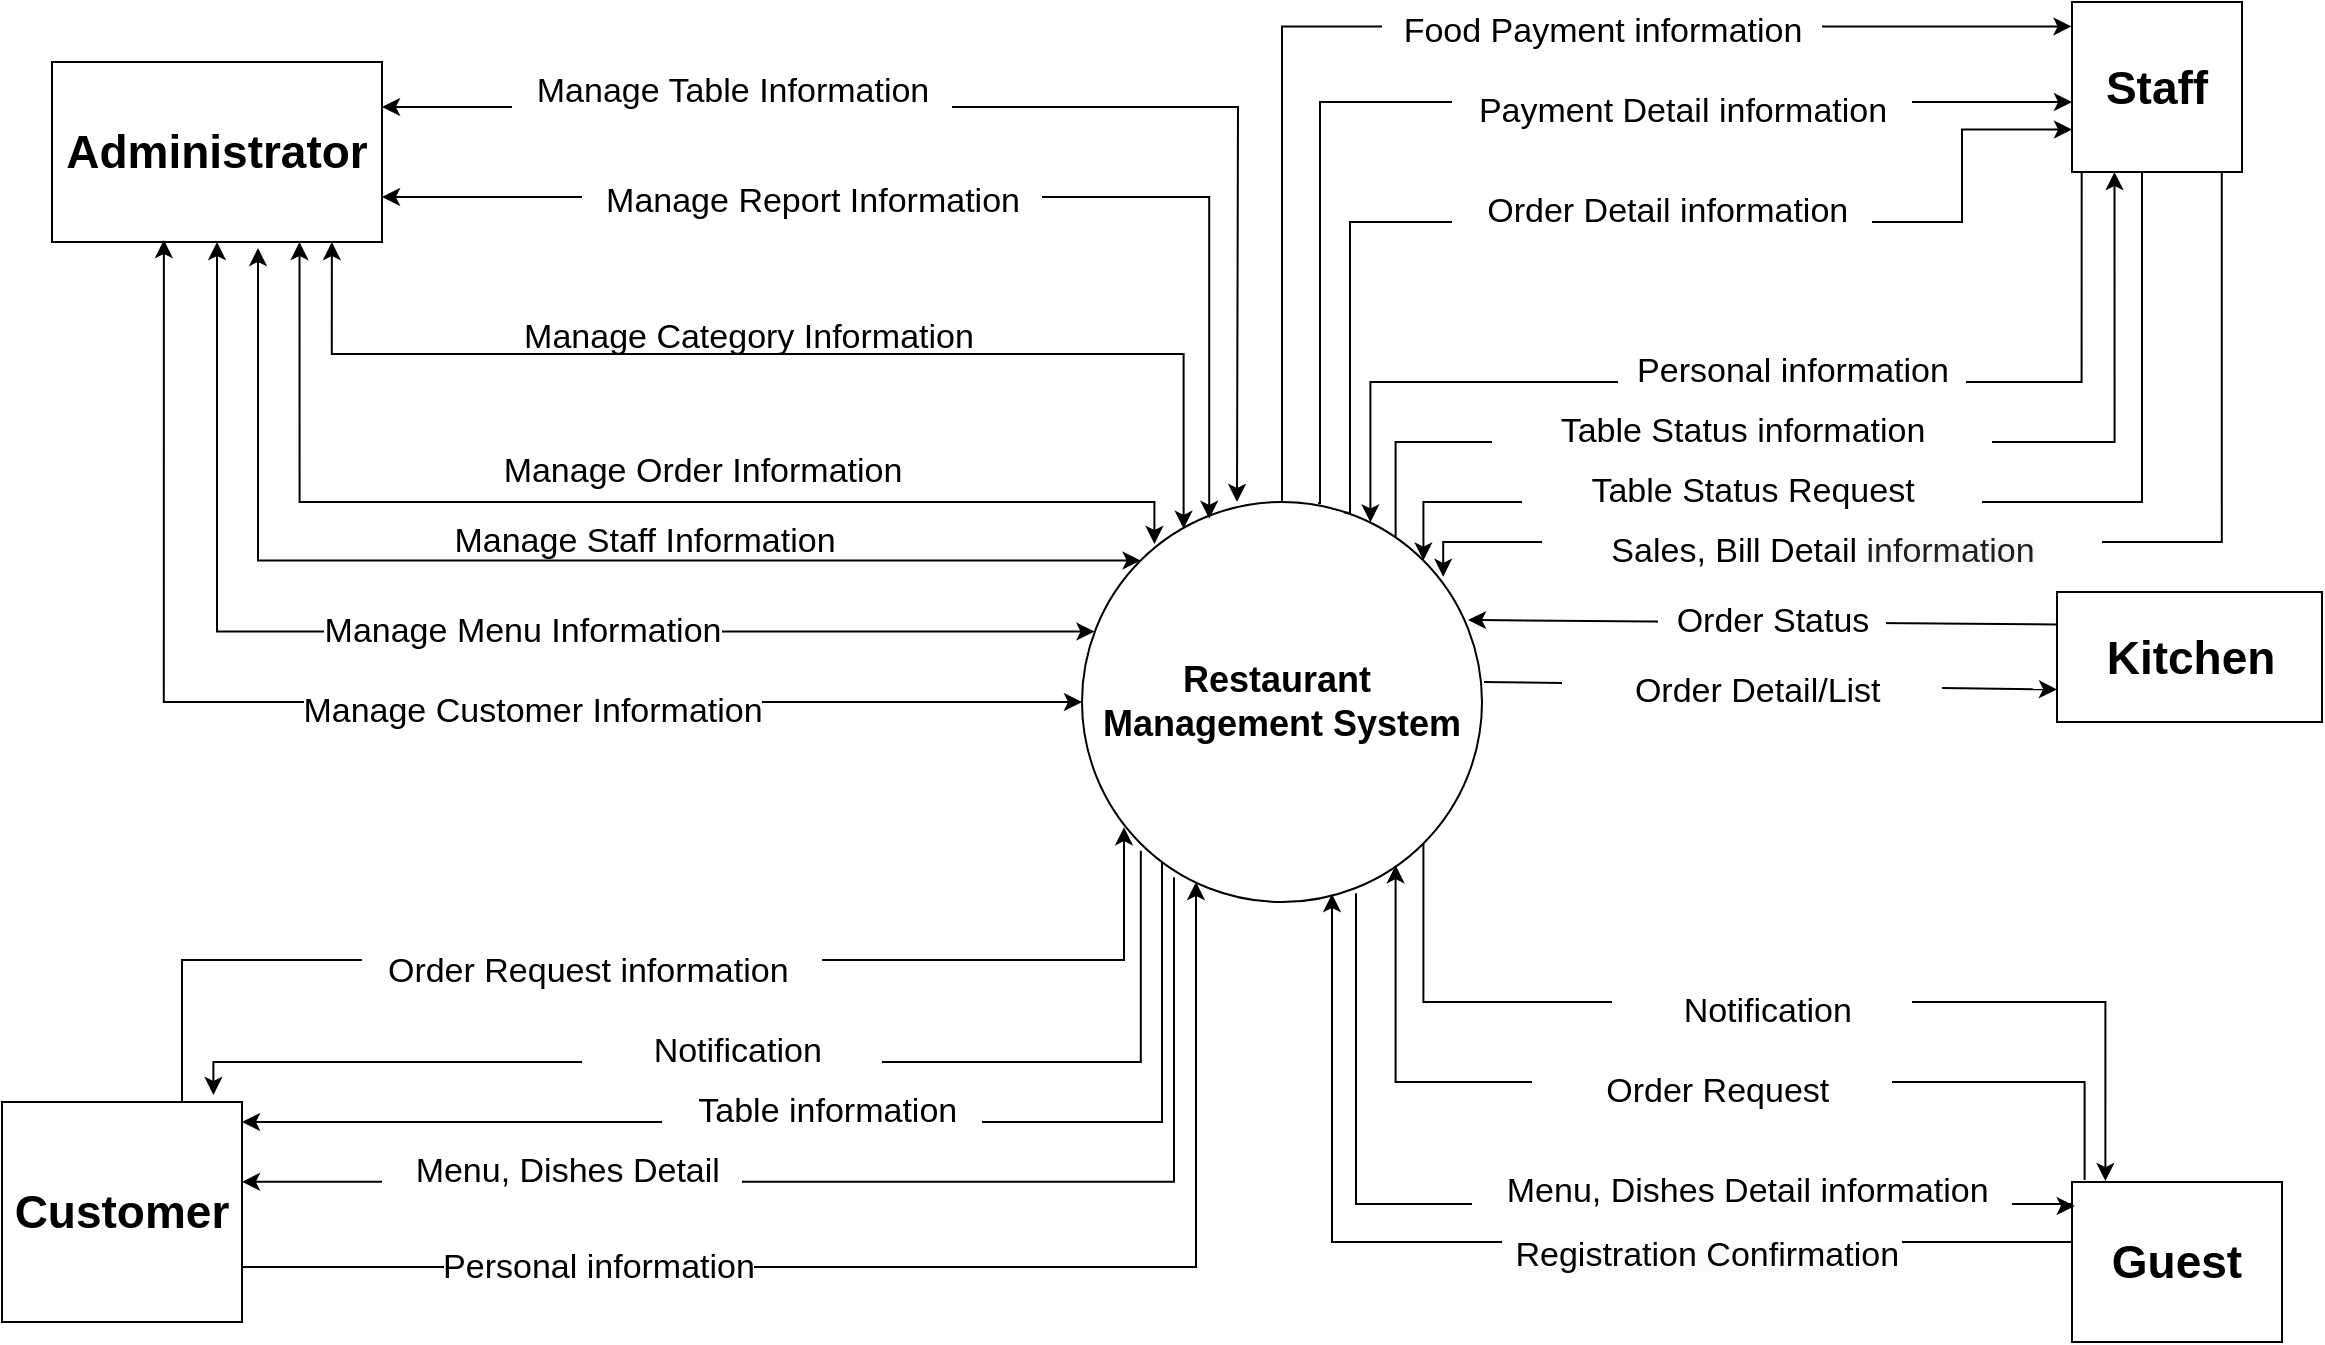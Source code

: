 <mxfile version="26.0.4" pages="5">
  <diagram id="D0xPMeWN4Qv6CP6qY5om" name="Context Diagram">
    <mxGraphModel dx="2474" dy="1196" grid="0" gridSize="10" guides="1" tooltips="1" connect="1" arrows="1" fold="1" page="0" pageScale="1" pageWidth="1169" pageHeight="827" math="0" shadow="0">
      <root>
        <mxCell id="0" />
        <mxCell id="1" parent="0" />
        <mxCell id="dGmBnX7PXiQImwxFhRV7-2" value="&lt;b style=&quot;font-size: 18px;&quot;&gt;&lt;font style=&quot;font-size: 18px;&quot;&gt;Restaurant&amp;nbsp;&lt;/font&gt;&lt;/b&gt;&lt;div style=&quot;font-size: 18px;&quot;&gt;&lt;b style=&quot;&quot;&gt;&lt;font style=&quot;font-size: 18px;&quot;&gt;Management System&lt;/font&gt;&lt;/b&gt;&lt;/div&gt;" style="ellipse;whiteSpace=wrap;html=1;aspect=fixed;" parent="1" vertex="1">
          <mxGeometry x="500" y="370" width="200" height="200" as="geometry" />
        </mxCell>
        <mxCell id="dGmBnX7PXiQImwxFhRV7-3" value="&lt;b&gt;&lt;font style=&quot;font-size: 23px;&quot;&gt;Administrator&lt;/font&gt;&lt;/b&gt;" style="rounded=0;whiteSpace=wrap;html=1;" parent="1" vertex="1">
          <mxGeometry x="-15" y="150" width="165" height="90" as="geometry" />
        </mxCell>
        <mxCell id="dGmBnX7PXiQImwxFhRV7-4" value="&lt;font size=&quot;1&quot; style=&quot;&quot;&gt;&lt;b style=&quot;font-size: 23px;&quot;&gt;Customer&lt;/b&gt;&lt;/font&gt;" style="rounded=0;whiteSpace=wrap;html=1;" parent="1" vertex="1">
          <mxGeometry x="-40" y="670" width="120" height="110" as="geometry" />
        </mxCell>
        <mxCell id="dGmBnX7PXiQImwxFhRV7-5" value="&lt;b&gt;&lt;font style=&quot;font-size: 23px;&quot;&gt;Guest&lt;/font&gt;&lt;/b&gt;" style="rounded=0;whiteSpace=wrap;html=1;" parent="1" vertex="1">
          <mxGeometry x="995" y="710" width="105" height="80" as="geometry" />
        </mxCell>
        <mxCell id="dGmBnX7PXiQImwxFhRV7-6" value="&lt;font style=&quot;font-size: 23px;&quot;&gt;&lt;b&gt;Staff&lt;/b&gt;&lt;/font&gt;" style="rounded=0;whiteSpace=wrap;html=1;" parent="1" vertex="1">
          <mxGeometry x="995" y="120" width="85" height="85" as="geometry" />
        </mxCell>
        <mxCell id="dGmBnX7PXiQImwxFhRV7-7" value="&lt;b&gt;&lt;font style=&quot;font-size: 23px;&quot;&gt;Kitchen&lt;/font&gt;&lt;/b&gt;" style="rounded=0;whiteSpace=wrap;html=1;" parent="1" vertex="1">
          <mxGeometry x="987.5" y="415" width="132.5" height="65" as="geometry" />
        </mxCell>
        <mxCell id="ipWx0p0Ja9bqVnNkbEWg-1" value="" style="endArrow=classic;html=1;rounded=0;exitX=1;exitY=0.25;exitDx=0;exitDy=0;entryX=0.5;entryY=0;entryDx=0;entryDy=0;edgeStyle=orthogonalEdgeStyle;startArrow=classic;startFill=1;" parent="1" source="dGmBnX7PXiQImwxFhRV7-3" edge="1">
          <mxGeometry width="50" height="50" relative="1" as="geometry">
            <mxPoint x="302.5" y="192.5" as="sourcePoint" />
            <mxPoint x="577.5" y="370.0" as="targetPoint" />
          </mxGeometry>
        </mxCell>
        <mxCell id="ipWx0p0Ja9bqVnNkbEWg-2" value="&lt;span style=&quot;background-color: rgb(255, 255, 255);&quot;&gt;&lt;font style=&quot;font-size: 17px;&quot;&gt;Manage Staff Information&lt;/font&gt;&lt;/span&gt;" style="text;html=1;align=center;verticalAlign=middle;resizable=0;points=[];autosize=1;strokeColor=none;fillColor=default;" parent="1" vertex="1">
          <mxGeometry x="176" y="375" width="210" height="30" as="geometry" />
        </mxCell>
        <mxCell id="ipWx0p0Ja9bqVnNkbEWg-3" value="" style="endArrow=classic;html=1;rounded=0;exitX=1;exitY=0.75;exitDx=0;exitDy=0;entryX=0.318;entryY=0.042;entryDx=0;entryDy=0;entryPerimeter=0;edgeStyle=orthogonalEdgeStyle;startArrow=classic;startFill=1;" parent="1" source="dGmBnX7PXiQImwxFhRV7-3" target="dGmBnX7PXiQImwxFhRV7-2" edge="1">
          <mxGeometry width="50" height="50" relative="1" as="geometry">
            <mxPoint x="530" y="340" as="sourcePoint" />
            <mxPoint x="580" y="290" as="targetPoint" />
            <Array as="points">
              <mxPoint x="564" y="218" />
            </Array>
          </mxGeometry>
        </mxCell>
        <mxCell id="ipWx0p0Ja9bqVnNkbEWg-5" value="&lt;span style=&quot;font-size: 17px; background-color: rgb(255, 255, 255);&quot;&gt;Manage Report Information&lt;/span&gt;" style="text;html=1;align=center;verticalAlign=middle;resizable=0;points=[];autosize=1;strokeColor=none;fillColor=default;" parent="1" vertex="1">
          <mxGeometry x="250" y="205" width="230" height="30" as="geometry" />
        </mxCell>
        <mxCell id="ipWx0p0Ja9bqVnNkbEWg-6" value="" style="endArrow=classic;html=1;rounded=0;entryX=0;entryY=0.5;entryDx=0;entryDy=0;edgeStyle=orthogonalEdgeStyle;startArrow=classic;startFill=1;exitX=0.339;exitY=0.989;exitDx=0;exitDy=0;exitPerimeter=0;" parent="1" source="dGmBnX7PXiQImwxFhRV7-3" target="dGmBnX7PXiQImwxFhRV7-2" edge="1">
          <mxGeometry width="50" height="50" relative="1" as="geometry">
            <mxPoint x="44" y="244" as="sourcePoint" />
            <mxPoint x="580" y="290" as="targetPoint" />
          </mxGeometry>
        </mxCell>
        <mxCell id="ipWx0p0Ja9bqVnNkbEWg-7" value="&lt;span style=&quot;font-size: 17px; background-color: rgb(255, 255, 255);&quot;&gt;Manage Customer Information&lt;/span&gt;" style="text;html=1;align=center;verticalAlign=middle;resizable=0;points=[];autosize=1;strokeColor=none;fillColor=none;" parent="1" vertex="1">
          <mxGeometry x="100" y="460" width="250" height="30" as="geometry" />
        </mxCell>
        <mxCell id="ipWx0p0Ja9bqVnNkbEWg-8" value="" style="endArrow=classic;html=1;rounded=0;entryX=0.031;entryY=0.324;entryDx=0;entryDy=0;entryPerimeter=0;edgeStyle=orthogonalEdgeStyle;exitX=0.5;exitY=1;exitDx=0;exitDy=0;startArrow=classic;startFill=1;" parent="1" source="dGmBnX7PXiQImwxFhRV7-3" target="dGmBnX7PXiQImwxFhRV7-2" edge="1">
          <mxGeometry width="50" height="50" relative="1" as="geometry">
            <mxPoint x="130" y="131" as="sourcePoint" />
            <mxPoint x="580" y="290" as="targetPoint" />
            <Array as="points">
              <mxPoint x="68" y="435" />
            </Array>
          </mxGeometry>
        </mxCell>
        <mxCell id="ipWx0p0Ja9bqVnNkbEWg-9" value="&lt;span style=&quot;font-size: 17px; background-color: rgb(255, 255, 255);&quot;&gt;Manage Menu Information&lt;/span&gt;" style="text;html=1;align=center;verticalAlign=middle;resizable=0;points=[];autosize=1;strokeColor=none;fillColor=none;" parent="1" vertex="1">
          <mxGeometry x="110" y="420" width="220" height="30" as="geometry" />
        </mxCell>
        <mxCell id="ipWx0p0Ja9bqVnNkbEWg-10" value="" style="endArrow=classic;html=1;rounded=0;entryX=0;entryY=0;entryDx=0;entryDy=0;edgeStyle=orthogonalEdgeStyle;startArrow=classic;startFill=1;" parent="1" target="dGmBnX7PXiQImwxFhRV7-2" edge="1">
          <mxGeometry width="50" height="50" relative="1" as="geometry">
            <mxPoint x="88" y="243" as="sourcePoint" />
            <mxPoint x="499.999" y="399.289" as="targetPoint" />
            <Array as="points">
              <mxPoint x="88" y="399" />
            </Array>
          </mxGeometry>
        </mxCell>
        <mxCell id="ipWx0p0Ja9bqVnNkbEWg-11" value="&lt;span style=&quot;font-size: 17px; background-color: rgb(255, 255, 255);&quot;&gt;Manage Category Information&lt;/span&gt;" style="text;html=1;align=center;verticalAlign=middle;resizable=0;points=[];autosize=1;fillColor=default;" parent="1" vertex="1">
          <mxGeometry x="208" y="273" width="250" height="30" as="geometry" />
        </mxCell>
        <mxCell id="ipWx0p0Ja9bqVnNkbEWg-12" value="" style="endArrow=classic;html=1;rounded=0;exitX=0.848;exitY=1;exitDx=0;exitDy=0;exitPerimeter=0;entryX=0.254;entryY=0.067;entryDx=0;entryDy=0;entryPerimeter=0;edgeStyle=orthogonalEdgeStyle;startArrow=classic;startFill=1;" parent="1" source="dGmBnX7PXiQImwxFhRV7-3" target="dGmBnX7PXiQImwxFhRV7-2" edge="1">
          <mxGeometry width="50" height="50" relative="1" as="geometry">
            <mxPoint x="360" y="380" as="sourcePoint" />
            <mxPoint x="410" y="330" as="targetPoint" />
            <Array as="points">
              <mxPoint x="125" y="296" />
              <mxPoint x="551" y="296" />
            </Array>
          </mxGeometry>
        </mxCell>
        <mxCell id="ipWx0p0Ja9bqVnNkbEWg-13" value="&lt;span style=&quot;font-size: 17px; background-color: rgb(255, 255, 255);&quot;&gt;Manage Order Information&lt;/span&gt;" style="text;html=1;align=center;verticalAlign=middle;resizable=0;points=[];autosize=1;strokeColor=none;fillColor=default;" parent="1" vertex="1">
          <mxGeometry x="200" y="340" width="220" height="30" as="geometry" />
        </mxCell>
        <mxCell id="Vl_7EBM2GjjkFSMUNlHC-1" value="" style="endArrow=classic;html=1;rounded=0;exitX=0.75;exitY=1;exitDx=0;exitDy=0;entryX=0.181;entryY=0.105;entryDx=0;entryDy=0;entryPerimeter=0;edgeStyle=orthogonalEdgeStyle;endFill=1;startArrow=classic;startFill=1;" parent="1" source="dGmBnX7PXiQImwxFhRV7-3" target="dGmBnX7PXiQImwxFhRV7-2" edge="1">
          <mxGeometry width="50" height="50" relative="1" as="geometry">
            <mxPoint x="380" y="360" as="sourcePoint" />
            <mxPoint x="430" y="310" as="targetPoint" />
            <Array as="points">
              <mxPoint x="109" y="370" />
              <mxPoint x="536" y="370" />
            </Array>
          </mxGeometry>
        </mxCell>
        <mxCell id="Vl_7EBM2GjjkFSMUNlHC-2" value="&lt;span style=&quot;font-size: 17px; background-color: rgb(255, 255, 255);&quot;&gt;Manage Table Information&lt;/span&gt;" style="text;html=1;align=center;verticalAlign=middle;resizable=0;points=[];autosize=1;strokeColor=none;fillColor=default;" parent="1" vertex="1">
          <mxGeometry x="215" y="150" width="220" height="30" as="geometry" />
        </mxCell>
        <mxCell id="ItSrw8TU8MMgrSDjA4vZ-1" value="" style="endArrow=classic;html=1;rounded=0;entryX=0.881;entryY=-0.032;entryDx=0;entryDy=0;entryPerimeter=0;edgeStyle=orthogonalEdgeStyle;exitX=0.147;exitY=0.872;exitDx=0;exitDy=0;exitPerimeter=0;" parent="1" source="dGmBnX7PXiQImwxFhRV7-2" target="dGmBnX7PXiQImwxFhRV7-4" edge="1">
          <mxGeometry width="50" height="50" relative="1" as="geometry">
            <mxPoint x="530" y="550" as="sourcePoint" />
            <mxPoint x="400" y="630" as="targetPoint" />
            <Array as="points">
              <mxPoint x="529" y="650" />
              <mxPoint x="66" y="650" />
            </Array>
          </mxGeometry>
        </mxCell>
        <mxCell id="ItSrw8TU8MMgrSDjA4vZ-2" value="&lt;span style=&quot;font-size: 17px; background-color: rgb(255, 255, 255);&quot;&gt; &amp;nbsp;&lt;/span&gt;&lt;span style=&quot;background-color: rgb(255, 255, 255);&quot;&gt;&lt;font style=&quot;font-size: 17px;&quot;&gt;Notification&lt;/font&gt;&lt;/span&gt;" style="text;html=1;align=center;verticalAlign=middle;resizable=0;points=[];autosize=1;strokeColor=none;fillColor=default;rotation=0;" parent="1" vertex="1">
          <mxGeometry x="250" y="630" width="150" height="30" as="geometry" />
        </mxCell>
        <mxCell id="ItSrw8TU8MMgrSDjA4vZ-3" value="" style="endArrow=classic;html=1;rounded=0;exitX=1;exitY=0.75;exitDx=0;exitDy=0;entryX=0.285;entryY=0.95;entryDx=0;entryDy=0;edgeStyle=orthogonalEdgeStyle;entryPerimeter=0;" parent="1" source="dGmBnX7PXiQImwxFhRV7-4" target="dGmBnX7PXiQImwxFhRV7-2" edge="1">
          <mxGeometry width="50" height="50" relative="1" as="geometry">
            <mxPoint x="350" y="680" as="sourcePoint" />
            <mxPoint x="450" y="580" as="targetPoint" />
          </mxGeometry>
        </mxCell>
        <mxCell id="ItSrw8TU8MMgrSDjA4vZ-4" value="&lt;span style=&quot;background-color: rgb(255, 255, 255);&quot;&gt;&lt;font style=&quot;font-size: 17px;&quot;&gt;Personal information&lt;/font&gt;&lt;/span&gt;" style="text;html=1;align=center;verticalAlign=middle;resizable=0;points=[];autosize=1;strokeColor=none;fillColor=none;" parent="1" vertex="1">
          <mxGeometry x="171" y="737" width="174" height="32" as="geometry" />
        </mxCell>
        <mxCell id="2UefkiOvyMfDt1ZwuAtj-5" value="" style="endArrow=classic;html=1;rounded=0;exitX=0.75;exitY=0;exitDx=0;exitDy=0;entryX=0.105;entryY=0.813;entryDx=0;entryDy=0;edgeStyle=orthogonalEdgeStyle;entryPerimeter=0;" parent="1" source="dGmBnX7PXiQImwxFhRV7-4" target="dGmBnX7PXiQImwxFhRV7-2" edge="1">
          <mxGeometry width="50" height="50" relative="1" as="geometry">
            <mxPoint x="280" y="670" as="sourcePoint" />
            <mxPoint x="379.289" y="550.711" as="targetPoint" />
            <Array as="points">
              <mxPoint x="50" y="599" />
              <mxPoint x="521" y="599" />
            </Array>
          </mxGeometry>
        </mxCell>
        <mxCell id="2UefkiOvyMfDt1ZwuAtj-4" value="&lt;span style=&quot;font-size: 17px; background-color: rgb(255, 255, 255);&quot;&gt;Order Request&amp;nbsp;&lt;/span&gt;&lt;span style=&quot;font-size: 17px; background-color: rgb(255, 255, 255);&quot;&gt;information&amp;nbsp;&lt;/span&gt;" style="text;html=1;align=center;verticalAlign=middle;resizable=0;points=[];autosize=1;strokeColor=none;fillColor=default;" parent="1" vertex="1">
          <mxGeometry x="140" y="590" width="230" height="30" as="geometry" />
        </mxCell>
        <mxCell id="akAwcc5HlpUgEUFObvjE-3" value="" style="endArrow=classic;html=1;rounded=0;edgeStyle=orthogonalEdgeStyle;" parent="1" edge="1">
          <mxGeometry width="50" height="50" relative="1" as="geometry">
            <mxPoint x="540" y="550" as="sourcePoint" />
            <mxPoint x="80" y="680" as="targetPoint" />
            <Array as="points">
              <mxPoint x="540" y="680" />
            </Array>
          </mxGeometry>
        </mxCell>
        <mxCell id="akAwcc5HlpUgEUFObvjE-4" value="&lt;span style=&quot;font-size: 17px; background-color: rgb(255, 255, 255);&quot;&gt;&amp;nbsp;&lt;/span&gt;&lt;span style=&quot;background-color: rgb(255, 255, 255);&quot;&gt;&lt;font style=&quot;font-size: 17px;&quot;&gt;Table information&lt;/font&gt;&lt;/span&gt;" style="text;html=1;align=center;verticalAlign=middle;resizable=0;points=[];autosize=1;strokeColor=none;fillColor=default;rotation=0;" parent="1" vertex="1">
          <mxGeometry x="290" y="660" width="160" height="30" as="geometry" />
        </mxCell>
        <mxCell id="wBljnIdDUi_kLIT9oUEz-1" value="" style="endArrow=classic;html=1;rounded=0;exitX=0;exitY=0.25;exitDx=0;exitDy=0;entryX=0.965;entryY=0.295;entryDx=0;entryDy=0;entryPerimeter=0;" parent="1" source="dGmBnX7PXiQImwxFhRV7-7" target="dGmBnX7PXiQImwxFhRV7-2" edge="1">
          <mxGeometry width="50" height="50" relative="1" as="geometry">
            <mxPoint x="750" y="460" as="sourcePoint" />
            <mxPoint x="700" y="450" as="targetPoint" />
          </mxGeometry>
        </mxCell>
        <mxCell id="wBljnIdDUi_kLIT9oUEz-2" value="" style="endArrow=classic;html=1;rounded=0;edgeStyle=orthogonalEdgeStyle;entryX=1;entryY=0.363;entryDx=0;entryDy=0;entryPerimeter=0;exitX=0.23;exitY=0.938;exitDx=0;exitDy=0;exitPerimeter=0;" parent="1" source="dGmBnX7PXiQImwxFhRV7-2" target="dGmBnX7PXiQImwxFhRV7-4" edge="1">
          <mxGeometry width="50" height="50" relative="1" as="geometry">
            <mxPoint x="540" y="550" as="sourcePoint" />
            <mxPoint x="120" y="710" as="targetPoint" />
            <Array as="points">
              <mxPoint x="546" y="710" />
            </Array>
          </mxGeometry>
        </mxCell>
        <mxCell id="2UefkiOvyMfDt1ZwuAtj-2" value="&lt;span style=&quot;font-size: 17px; background-color: rgb(255, 255, 255);&quot;&gt;&amp;nbsp;&lt;/span&gt;&lt;span style=&quot;background-color: rgb(255, 255, 255);&quot;&gt;&lt;font style=&quot;font-size: 17px;&quot;&gt;Menu, Dishes Detail&lt;/font&gt;&lt;/span&gt;" style="text;html=1;align=center;verticalAlign=middle;resizable=0;points=[];autosize=1;strokeColor=none;fillColor=default;" parent="1" vertex="1">
          <mxGeometry x="150" y="690" width="180" height="30" as="geometry" />
        </mxCell>
        <mxCell id="wBljnIdDUi_kLIT9oUEz-5" value="" style="endArrow=classic;html=1;rounded=0;exitX=1.005;exitY=0.45;exitDx=0;exitDy=0;entryX=0;entryY=0.75;entryDx=0;entryDy=0;exitPerimeter=0;" parent="1" source="dGmBnX7PXiQImwxFhRV7-2" target="dGmBnX7PXiQImwxFhRV7-7" edge="1">
          <mxGeometry width="50" height="50" relative="1" as="geometry">
            <mxPoint x="990" y="460" as="sourcePoint" />
            <mxPoint x="709" y="462" as="targetPoint" />
          </mxGeometry>
        </mxCell>
        <mxCell id="wBljnIdDUi_kLIT9oUEz-6" value="&lt;span style=&quot;font-size: 17px; background-color: rgb(255, 255, 255);&quot;&gt; &amp;nbsp;&lt;/span&gt;&lt;span style=&quot;font-size: 17px; background-color: rgb(255, 255, 255);&quot;&gt;Order Detail/List&lt;/span&gt;" style="text;html=1;align=center;verticalAlign=middle;resizable=0;points=[];autosize=1;strokeColor=none;fillColor=default;" parent="1" vertex="1">
          <mxGeometry x="740" y="450" width="190" height="30" as="geometry" />
        </mxCell>
        <mxCell id="0NgGCfmmfVG3HTiRPXvs-1" value="&lt;span style=&quot;font-size: 17px; background-color: rgb(255, 255, 255);&quot;&gt;Order Status&lt;/span&gt;" style="text;html=1;align=center;verticalAlign=middle;resizable=0;points=[];autosize=1;strokeColor=none;fillColor=default;" parent="1" vertex="1">
          <mxGeometry x="788" y="414" width="114" height="32" as="geometry" />
        </mxCell>
        <mxCell id="--EOqQ_IB89ndToi-niT-1" value="" style="endArrow=classic;html=1;rounded=0;exitX=0.5;exitY=0;exitDx=0;exitDy=0;entryX=-0.003;entryY=0.144;entryDx=0;entryDy=0;entryPerimeter=0;edgeStyle=orthogonalEdgeStyle;" parent="1" source="dGmBnX7PXiQImwxFhRV7-2" target="dGmBnX7PXiQImwxFhRV7-6" edge="1">
          <mxGeometry width="50" height="50" relative="1" as="geometry">
            <mxPoint x="750" y="340" as="sourcePoint" />
            <mxPoint x="800" y="290" as="targetPoint" />
          </mxGeometry>
        </mxCell>
        <mxCell id="--EOqQ_IB89ndToi-niT-2" value="&lt;span style=&quot;font-size: 17px; background-color: rgb(255, 255, 255);&quot;&gt;Food Payment&amp;nbsp;&lt;/span&gt;&lt;span style=&quot;font-size: 17px; background-color: rgb(255, 255, 255);&quot;&gt;information&lt;/span&gt;" style="text;html=1;align=center;verticalAlign=middle;resizable=0;points=[];autosize=1;strokeColor=none;fillColor=default;" parent="1" vertex="1">
          <mxGeometry x="650" y="120" width="220" height="30" as="geometry" />
        </mxCell>
        <mxCell id="--EOqQ_IB89ndToi-niT-4" value="" style="endArrow=classic;html=1;rounded=0;exitX=0.59;exitY=0.003;exitDx=0;exitDy=0;exitPerimeter=0;edgeStyle=orthogonalEdgeStyle;" parent="1" source="dGmBnX7PXiQImwxFhRV7-2" edge="1">
          <mxGeometry width="50" height="50" relative="1" as="geometry">
            <mxPoint x="600" y="410" as="sourcePoint" />
            <mxPoint x="995" y="170" as="targetPoint" />
            <Array as="points">
              <mxPoint x="619" y="371" />
              <mxPoint x="619" y="170" />
              <mxPoint x="995" y="170" />
            </Array>
          </mxGeometry>
        </mxCell>
        <mxCell id="--EOqQ_IB89ndToi-niT-6" value="&lt;span style=&quot;font-size: 17px; background-color: rgb(255, 255, 255);&quot;&gt;Payment Detail&lt;/span&gt;&lt;span style=&quot;font-size: 17px; background-color: rgb(255, 255, 255);&quot;&gt;&amp;nbsp;information&lt;/span&gt;" style="text;html=1;align=center;verticalAlign=middle;resizable=0;points=[];autosize=1;strokeColor=none;fillColor=default;" parent="1" vertex="1">
          <mxGeometry x="685" y="160" width="230" height="30" as="geometry" />
        </mxCell>
        <mxCell id="--EOqQ_IB89ndToi-niT-7" value="" style="endArrow=classic;html=1;rounded=0;exitX=0.656;exitY=0.027;exitDx=0;exitDy=0;exitPerimeter=0;entryX=0;entryY=0.75;entryDx=0;entryDy=0;edgeStyle=orthogonalEdgeStyle;" parent="1" source="dGmBnX7PXiQImwxFhRV7-2" target="dGmBnX7PXiQImwxFhRV7-6" edge="1">
          <mxGeometry width="50" height="50" relative="1" as="geometry">
            <mxPoint x="633.6" y="390.0" as="sourcePoint" />
            <mxPoint x="965" y="229.8" as="targetPoint" />
            <Array as="points">
              <mxPoint x="634" y="375" />
              <mxPoint x="634" y="230" />
              <mxPoint x="940" y="230" />
              <mxPoint x="940" y="184" />
            </Array>
          </mxGeometry>
        </mxCell>
        <mxCell id="--EOqQ_IB89ndToi-niT-8" value="&lt;span style=&quot;font-size: 17px; background-color: rgb(255, 255, 255);&quot;&gt;&amp;nbsp;Order Detail&lt;/span&gt;&lt;span style=&quot;font-size: 17px; background-color: rgb(255, 255, 255);&quot;&gt;&amp;nbsp;information&lt;/span&gt;" style="text;html=1;align=center;verticalAlign=middle;resizable=0;points=[];autosize=1;strokeColor=none;fillColor=default;" parent="1" vertex="1">
          <mxGeometry x="685" y="210" width="210" height="30" as="geometry" />
        </mxCell>
        <mxCell id="--EOqQ_IB89ndToi-niT-9" value="" style="endArrow=classic;html=1;rounded=0;entryX=0.903;entryY=0.201;entryDx=0;entryDy=0;entryPerimeter=0;edgeStyle=orthogonalEdgeStyle;exitX=0.881;exitY=1.003;exitDx=0;exitDy=0;exitPerimeter=0;" parent="1" source="dGmBnX7PXiQImwxFhRV7-6" edge="1">
          <mxGeometry width="50" height="50" relative="1" as="geometry">
            <mxPoint x="1104.2" y="240.04" as="sourcePoint" />
            <mxPoint x="680.6" y="407.4" as="targetPoint" />
            <Array as="points">
              <mxPoint x="1070" y="390" />
              <mxPoint x="681" y="390" />
            </Array>
          </mxGeometry>
        </mxCell>
        <mxCell id="--EOqQ_IB89ndToi-niT-10" value="&lt;span style=&quot;font-size: 17px; background-color: rgb(255, 255, 255);&quot;&gt;  Sales, Bill Detail&amp;nbsp;&lt;/span&gt;&lt;span style=&quot;background-color: rgb(248, 249, 250); color: rgb(31, 31, 31); font-family: inherit; text-align: left; text-wrap-mode: wrap;&quot;&gt;&lt;font style=&quot;font-size: 17px;&quot;&gt;information&lt;/font&gt;&lt;/span&gt;" style="text;html=1;align=center;verticalAlign=middle;resizable=0;points=[];autosize=1;strokeColor=none;fillColor=default;" parent="1" vertex="1">
          <mxGeometry x="730" y="380" width="280" height="30" as="geometry" />
        </mxCell>
        <mxCell id="--EOqQ_IB89ndToi-niT-11" value="" style="endArrow=classic;html=1;rounded=0;exitX=0.75;exitY=1;exitDx=0;exitDy=0;entryX=1;entryY=0;entryDx=0;entryDy=0;edgeStyle=orthogonalEdgeStyle;" parent="1" source="dGmBnX7PXiQImwxFhRV7-6" target="dGmBnX7PXiQImwxFhRV7-2" edge="1">
          <mxGeometry width="50" height="50" relative="1" as="geometry">
            <mxPoint x="920" y="310" as="sourcePoint" />
            <mxPoint x="970" y="260" as="targetPoint" />
            <Array as="points">
              <mxPoint x="1030" y="205" />
              <mxPoint x="1030" y="370" />
              <mxPoint x="671" y="370" />
            </Array>
          </mxGeometry>
        </mxCell>
        <mxCell id="--EOqQ_IB89ndToi-niT-12" value="&lt;span style=&quot;font-size: 17px; background-color: rgb(255, 255, 255);&quot;&gt;  Table Status Request&lt;/span&gt;" style="text;html=1;align=center;verticalAlign=middle;resizable=0;points=[];autosize=1;strokeColor=none;fillColor=default;" parent="1" vertex="1">
          <mxGeometry x="720" y="350" width="230" height="30" as="geometry" />
        </mxCell>
        <mxCell id="--EOqQ_IB89ndToi-niT-13" value="" style="endArrow=classic;html=1;rounded=0;exitX=0.057;exitY=1.001;exitDx=0;exitDy=0;exitPerimeter=0;entryX=0.721;entryY=0.051;entryDx=0;entryDy=0;entryPerimeter=0;edgeStyle=orthogonalEdgeStyle;" parent="1" source="dGmBnX7PXiQImwxFhRV7-6" target="dGmBnX7PXiQImwxFhRV7-2" edge="1">
          <mxGeometry width="50" height="50" relative="1" as="geometry">
            <mxPoint x="930" y="310" as="sourcePoint" />
            <mxPoint x="980" y="260" as="targetPoint" />
            <Array as="points">
              <mxPoint x="1000" y="310" />
              <mxPoint x="644" y="310" />
            </Array>
          </mxGeometry>
        </mxCell>
        <mxCell id="--EOqQ_IB89ndToi-niT-14" value="&lt;span style=&quot;font-size: 17px; background-color: rgb(255, 255, 255);&quot;&gt;Personal information&lt;/span&gt;" style="text;html=1;align=center;verticalAlign=middle;resizable=0;points=[];autosize=1;strokeColor=none;fillColor=default;" parent="1" vertex="1">
          <mxGeometry x="768" y="289" width="174" height="32" as="geometry" />
        </mxCell>
        <mxCell id="uf4Dku_RuROaxMDG32We-1" value="" style="endArrow=classic;html=1;rounded=0;exitX=0.784;exitY=0.089;exitDx=0;exitDy=0;exitPerimeter=0;entryX=0.25;entryY=1;entryDx=0;entryDy=0;edgeStyle=orthogonalEdgeStyle;" parent="1" source="dGmBnX7PXiQImwxFhRV7-2" target="dGmBnX7PXiQImwxFhRV7-6" edge="1">
          <mxGeometry width="50" height="50" relative="1" as="geometry">
            <mxPoint x="720" y="350" as="sourcePoint" />
            <mxPoint x="770" y="300" as="targetPoint" />
            <Array as="points">
              <mxPoint x="657" y="340" />
              <mxPoint x="1016" y="340" />
            </Array>
          </mxGeometry>
        </mxCell>
        <mxCell id="uf4Dku_RuROaxMDG32We-2" value="&lt;span style=&quot;font-size: 17px; background-color: rgb(255, 255, 255);&quot;&gt;  Table Status information&lt;/span&gt;" style="text;html=1;align=center;verticalAlign=middle;resizable=0;points=[];autosize=1;strokeColor=none;fillColor=default;" parent="1" vertex="1">
          <mxGeometry x="705" y="320" width="250" height="30" as="geometry" />
        </mxCell>
        <mxCell id="k0GfERUEDYqkI46oAuRa-1" value="" style="endArrow=classic;html=1;rounded=0;exitX=0;exitY=0.75;exitDx=0;exitDy=0;entryX=0.625;entryY=0.98;entryDx=0;entryDy=0;entryPerimeter=0;edgeStyle=orthogonalEdgeStyle;" parent="1" source="dGmBnX7PXiQImwxFhRV7-5" target="dGmBnX7PXiQImwxFhRV7-2" edge="1">
          <mxGeometry width="50" height="50" relative="1" as="geometry">
            <mxPoint x="690" y="760" as="sourcePoint" />
            <mxPoint x="740" y="710" as="targetPoint" />
            <Array as="points">
              <mxPoint x="995" y="740" />
              <mxPoint x="625" y="740" />
            </Array>
          </mxGeometry>
        </mxCell>
        <mxCell id="k0GfERUEDYqkI46oAuRa-2" value="&lt;span style=&quot;forced-color-adjust: none; color: rgb(0, 0, 0); font-family: Helvetica; font-style: normal; font-variant-ligatures: normal; font-variant-caps: normal; letter-spacing: normal; orphans: 2; text-align: center; text-indent: 0px; text-transform: none; widows: 2; word-spacing: 0px; -webkit-text-stroke-width: 0px; white-space: nowrap; background-color: rgb(251, 251, 251); text-decoration-thickness: initial; text-decoration-style: initial; text-decoration-color: initial;&quot;&gt;&lt;font style=&quot;font-size: 17px;&quot;&gt;&lt;span style=&quot;background-color: rgb(255, 255, 255);&quot;&gt;&amp;nbsp;&lt;/span&gt;Registration Confirmation&lt;/font&gt;&lt;/span&gt;" style="text;whiteSpace=wrap;html=1;fillColor=default;" parent="1" vertex="1">
          <mxGeometry x="710" y="730" width="200" height="30" as="geometry" />
        </mxCell>
        <mxCell id="k0GfERUEDYqkI46oAuRa-3" value="" style="endArrow=classic;html=1;rounded=0;exitX=0.685;exitY=0.978;exitDx=0;exitDy=0;edgeStyle=orthogonalEdgeStyle;exitPerimeter=0;entryX=0.013;entryY=0.15;entryDx=0;entryDy=0;entryPerimeter=0;" parent="1" source="dGmBnX7PXiQImwxFhRV7-2" target="dGmBnX7PXiQImwxFhRV7-5" edge="1">
          <mxGeometry width="50" height="50" relative="1" as="geometry">
            <mxPoint x="910" y="700" as="sourcePoint" />
            <mxPoint x="985" y="731" as="targetPoint" />
            <Array as="points">
              <mxPoint x="637" y="721" />
              <mxPoint x="995" y="721" />
              <mxPoint x="995" y="722" />
            </Array>
          </mxGeometry>
        </mxCell>
        <mxCell id="k0GfERUEDYqkI46oAuRa-4" value="&lt;span style=&quot;font-size: 17px; background-color: rgb(255, 255, 255);&quot;&gt;&amp;nbsp;&lt;/span&gt;&lt;span style=&quot;background-color: rgb(255, 255, 255);&quot;&gt;&lt;font style=&quot;font-size: 17px;&quot;&gt;Menu, Dishes Detail&amp;nbsp;&lt;/font&gt;&lt;/span&gt;&lt;span style=&quot;font-size: 17px; background-color: rgb(255, 255, 255);&quot;&gt;information&lt;/span&gt;" style="text;html=1;align=center;verticalAlign=middle;resizable=0;points=[];autosize=1;strokeColor=none;fillColor=default;" parent="1" vertex="1">
          <mxGeometry x="695" y="700" width="270" height="30" as="geometry" />
        </mxCell>
        <mxCell id="k0GfERUEDYqkI46oAuRa-6" value="" style="endArrow=classic;html=1;rounded=0;exitX=0.06;exitY=-0.012;exitDx=0;exitDy=0;exitPerimeter=0;entryX=0.784;entryY=0.908;entryDx=0;entryDy=0;entryPerimeter=0;edgeStyle=orthogonalEdgeStyle;" parent="1" source="dGmBnX7PXiQImwxFhRV7-5" target="dGmBnX7PXiQImwxFhRV7-2" edge="1">
          <mxGeometry width="50" height="50" relative="1" as="geometry">
            <mxPoint x="730" y="760" as="sourcePoint" />
            <mxPoint x="780" y="710" as="targetPoint" />
            <Array as="points">
              <mxPoint x="1001" y="660" />
              <mxPoint x="657" y="660" />
            </Array>
          </mxGeometry>
        </mxCell>
        <mxCell id="k0GfERUEDYqkI46oAuRa-5" value="&lt;span style=&quot;font-size: 17px; background-color: rgb(255, 255, 255);&quot;&gt; &amp;nbsp;&lt;/span&gt;&lt;span style=&quot;font-size: 17px; background-color: rgb(255, 255, 255);&quot;&gt;Order Request&lt;/span&gt;" style="text;html=1;align=center;verticalAlign=middle;resizable=0;points=[];autosize=1;strokeColor=none;fillColor=default;" parent="1" vertex="1">
          <mxGeometry x="725" y="650" width="180" height="30" as="geometry" />
        </mxCell>
        <mxCell id="k0GfERUEDYqkI46oAuRa-7" value="" style="endArrow=classic;html=1;rounded=0;exitX=1;exitY=1;exitDx=0;exitDy=0;entryX=0.159;entryY=-0.006;entryDx=0;entryDy=0;entryPerimeter=0;edgeStyle=orthogonalEdgeStyle;" parent="1" source="dGmBnX7PXiQImwxFhRV7-2" target="dGmBnX7PXiQImwxFhRV7-5" edge="1">
          <mxGeometry width="50" height="50" relative="1" as="geometry">
            <mxPoint x="770" y="670" as="sourcePoint" />
            <mxPoint x="1010" y="690" as="targetPoint" />
            <Array as="points">
              <mxPoint x="671" y="620" />
              <mxPoint x="1012" y="620" />
            </Array>
          </mxGeometry>
        </mxCell>
        <mxCell id="k0GfERUEDYqkI46oAuRa-8" value="&lt;span style=&quot;font-size: 17px; background-color: rgb(255, 255, 255);&quot;&gt; &amp;nbsp;&lt;/span&gt;&lt;span style=&quot;background-color: rgb(255, 255, 255);&quot;&gt;&lt;font style=&quot;font-size: 17px;&quot;&gt;Notification&lt;/font&gt;&lt;/span&gt;" style="text;html=1;align=center;verticalAlign=middle;resizable=0;points=[];autosize=1;strokeColor=none;fillColor=default;rotation=0;" parent="1" vertex="1">
          <mxGeometry x="765" y="610" width="150" height="30" as="geometry" />
        </mxCell>
      </root>
    </mxGraphModel>
  </diagram>
  <diagram id="8xBqNQ01pEOlgKpfUGR4" name="UC for Admin">
    <mxGraphModel dx="2058" dy="1580" grid="0" gridSize="10" guides="1" tooltips="1" connect="1" arrows="1" fold="1" page="0" pageScale="1" pageWidth="1169" pageHeight="827" math="0" shadow="0">
      <root>
        <mxCell id="0" />
        <mxCell id="1" parent="0" />
        <mxCell id="T3XRB_0XSGdlVX3hwK1i-1" value="Administrator" style="shape=umlActor;verticalLabelPosition=bottom;verticalAlign=top;html=1;outlineConnect=0;" parent="1" vertex="1">
          <mxGeometry x="70" y="270" width="30" height="60" as="geometry" />
        </mxCell>
        <mxCell id="T3XRB_0XSGdlVX3hwK1i-2" value="" style="whiteSpace=wrap;html=1;aspect=fixed;" parent="1" vertex="1">
          <mxGeometry x="160" y="-90" width="966" height="966" as="geometry" />
        </mxCell>
        <mxCell id="0B9FweqGVcoYutfh8bFQ-1" value="" style="endArrow=none;html=1;rounded=0;entryX=0;entryY=0.5;entryDx=0;entryDy=0;" parent="1" source="T3XRB_0XSGdlVX3hwK1i-1" target="0B9FweqGVcoYutfh8bFQ-24" edge="1">
          <mxGeometry width="50" height="50" relative="1" as="geometry">
            <mxPoint x="390" y="340" as="sourcePoint" />
            <mxPoint x="330" y="190" as="targetPoint" />
          </mxGeometry>
        </mxCell>
        <mxCell id="0B9FweqGVcoYutfh8bFQ-7" value="" style="endArrow=none;html=1;rounded=0;entryX=0;entryY=0.5;entryDx=0;entryDy=0;exitX=1;exitY=0.333;exitDx=0;exitDy=0;exitPerimeter=0;" parent="1" source="T3XRB_0XSGdlVX3hwK1i-1" target="M1IrVvCn3lfNwR2x5zcD-2" edge="1">
          <mxGeometry width="50" height="50" relative="1" as="geometry">
            <mxPoint x="120" y="310" as="sourcePoint" />
            <mxPoint x="330.0" y="414" as="targetPoint" />
          </mxGeometry>
        </mxCell>
        <mxCell id="0B9FweqGVcoYutfh8bFQ-8" value="" style="endArrow=none;html=1;rounded=0;entryX=0;entryY=0.5;entryDx=0;entryDy=0;exitX=1;exitY=0.333;exitDx=0;exitDy=0;exitPerimeter=0;" parent="1" source="T3XRB_0XSGdlVX3hwK1i-1" target="0B9FweqGVcoYutfh8bFQ-37" edge="1">
          <mxGeometry width="50" height="50" relative="1" as="geometry">
            <mxPoint x="130" y="320" as="sourcePoint" />
            <mxPoint x="330.0" y="490" as="targetPoint" />
          </mxGeometry>
        </mxCell>
        <mxCell id="0B9FweqGVcoYutfh8bFQ-9" value="" style="endArrow=none;html=1;rounded=0;entryX=0;entryY=0.5;entryDx=0;entryDy=0;exitX=1;exitY=0.333;exitDx=0;exitDy=0;exitPerimeter=0;" parent="1" source="T3XRB_0XSGdlVX3hwK1i-1" target="0B9FweqGVcoYutfh8bFQ-16" edge="1">
          <mxGeometry width="50" height="50" relative="1" as="geometry">
            <mxPoint x="140" y="330" as="sourcePoint" />
            <mxPoint x="333" y="625" as="targetPoint" />
          </mxGeometry>
        </mxCell>
        <mxCell id="0B9FweqGVcoYutfh8bFQ-10" value="Change Password" style="ellipse;whiteSpace=wrap;html=1;fillColor=#ffe6cc;strokeColor=#d79b00;" parent="1" vertex="1">
          <mxGeometry x="330" y="90" width="110" height="60" as="geometry" />
        </mxCell>
        <mxCell id="0B9FweqGVcoYutfh8bFQ-11" value="" style="endArrow=none;html=1;rounded=0;exitX=1;exitY=0.333;exitDx=0;exitDy=0;exitPerimeter=0;entryX=0;entryY=0.5;entryDx=0;entryDy=0;" parent="1" source="T3XRB_0XSGdlVX3hwK1i-1" target="0B9FweqGVcoYutfh8bFQ-10" edge="1">
          <mxGeometry width="50" height="50" relative="1" as="geometry">
            <mxPoint x="430" y="140" as="sourcePoint" />
            <mxPoint x="480" y="90" as="targetPoint" />
          </mxGeometry>
        </mxCell>
        <mxCell id="0B9FweqGVcoYutfh8bFQ-12" value="Logout" style="ellipse;whiteSpace=wrap;html=1;fillColor=#ffe6cc;strokeColor=#d79b00;" parent="1" vertex="1">
          <mxGeometry x="330" y="20" width="110" height="60" as="geometry" />
        </mxCell>
        <mxCell id="0B9FweqGVcoYutfh8bFQ-13" value="" style="endArrow=none;html=1;rounded=0;exitX=1;exitY=0.333;exitDx=0;exitDy=0;exitPerimeter=0;entryX=0;entryY=0.5;entryDx=0;entryDy=0;" parent="1" source="T3XRB_0XSGdlVX3hwK1i-1" target="0B9FweqGVcoYutfh8bFQ-12" edge="1">
          <mxGeometry width="50" height="50" relative="1" as="geometry">
            <mxPoint x="470" y="290" as="sourcePoint" />
            <mxPoint x="520" y="240" as="targetPoint" />
          </mxGeometry>
        </mxCell>
        <mxCell id="0B9FweqGVcoYutfh8bFQ-16" value="View list Table" style="ellipse;whiteSpace=wrap;html=1;fillColor=#ffe6cc;strokeColor=#d79b00;" parent="1" vertex="1">
          <mxGeometry x="337" y="501" width="110" height="60" as="geometry" />
        </mxCell>
        <mxCell id="0B9FweqGVcoYutfh8bFQ-17" value="Add table" style="ellipse;whiteSpace=wrap;html=1;fillColor=#ffe6cc;strokeColor=#d79b00;" parent="1" vertex="1">
          <mxGeometry x="655" y="441" width="110" height="60" as="geometry" />
        </mxCell>
        <mxCell id="0B9FweqGVcoYutfh8bFQ-19" value="Edit table" style="ellipse;whiteSpace=wrap;html=1;fillColor=#ffe6cc;strokeColor=#d79b00;" parent="1" vertex="1">
          <mxGeometry x="655" y="517" width="110" height="60" as="geometry" />
        </mxCell>
        <mxCell id="0B9FweqGVcoYutfh8bFQ-21" value="Add Dishes/ Category" style="ellipse;whiteSpace=wrap;html=1;fillColor=#ffe6cc;strokeColor=#d79b00;" parent="1" vertex="1">
          <mxGeometry x="698" y="358" width="110" height="60" as="geometry" />
        </mxCell>
        <mxCell id="0B9FweqGVcoYutfh8bFQ-22" value="Edit Dishes/ Category" style="ellipse;whiteSpace=wrap;html=1;fillColor=#ffe6cc;strokeColor=#d79b00;" parent="1" vertex="1">
          <mxGeometry x="689" y="203" width="110" height="60" as="geometry" />
        </mxCell>
        <mxCell id="0B9FweqGVcoYutfh8bFQ-23" value="Add Staff" style="ellipse;whiteSpace=wrap;html=1;fillColor=#ffe6cc;strokeColor=#d79b00;" parent="1" vertex="1">
          <mxGeometry x="560" y="7" width="110" height="60" as="geometry" />
        </mxCell>
        <mxCell id="0B9FweqGVcoYutfh8bFQ-24" value="View Staff Information" style="ellipse;whiteSpace=wrap;html=1;fillColor=#ffe6cc;strokeColor=#d79b00;" parent="1" vertex="1">
          <mxGeometry x="333" y="165" width="110" height="60" as="geometry" />
        </mxCell>
        <mxCell id="0B9FweqGVcoYutfh8bFQ-25" value="Delete Staff&lt;span style=&quot;color: rgba(0, 0, 0, 0); font-family: monospace; font-size: 0px; text-align: start; text-wrap-mode: nowrap;&quot;&gt;%3CmxGraphModel%3E%3Croot%3E%3CmxCell%20id%3D%220%22%2F%3E%3CmxCell%20id%3D%221%22%20parent%3D%220%22%2F%3E%3CmxCell%20id%3D%222%22%20value%3D%22View%26amp%3Bnbsp%3B%22%20style%3D%22ellipse%3BwhiteSpace%3Dwrap%3Bhtml%3D1%3B%22%20vertex%3D%221%22%20parent%3D%221%22%3E%3CmxGeometry%20x%3D%22610%22%20y%3D%22330%22%20width%3D%22110%22%20height%3D%2260%22%20as%3D%22geometry%22%2F%3E%3C%2FmxCell%3E%3C%2Froot%3E%3C%2FmxGraphModel%3E&lt;/span&gt;" style="ellipse;whiteSpace=wrap;html=1;fillColor=#ffe6cc;strokeColor=#d79b00;" parent="1" vertex="1">
          <mxGeometry x="558" y="90" width="110" height="60" as="geometry" />
        </mxCell>
        <mxCell id="0B9FweqGVcoYutfh8bFQ-26" value="Update Staff" style="ellipse;whiteSpace=wrap;html=1;fillColor=#ffe6cc;strokeColor=#d79b00;" parent="1" vertex="1">
          <mxGeometry x="558" y="168" width="110" height="60" as="geometry" />
        </mxCell>
        <mxCell id="0B9FweqGVcoYutfh8bFQ-37" value="View List Order" style="ellipse;whiteSpace=wrap;html=1;fillColor=#ffe6cc;strokeColor=#d79b00;" parent="1" vertex="1">
          <mxGeometry x="337" y="399" width="110" height="60" as="geometry" />
        </mxCell>
        <mxCell id="M1IrVvCn3lfNwR2x5zcD-2" value="View list Dishes/ Category" style="ellipse;whiteSpace=wrap;html=1;fillColor=#ffe6cc;strokeColor=#d79b00;" parent="1" vertex="1">
          <mxGeometry x="333" y="263" width="110" height="60" as="geometry" />
        </mxCell>
        <mxCell id="M1IrVvCn3lfNwR2x5zcD-3" value="Delete Dishes/ Category" style="ellipse;whiteSpace=wrap;html=1;fillColor=#ffe6cc;strokeColor=#d79b00;" parent="1" vertex="1">
          <mxGeometry x="696" y="280" width="110" height="60" as="geometry" />
        </mxCell>
        <mxCell id="M1IrVvCn3lfNwR2x5zcD-18" value="Login" style="ellipse;whiteSpace=wrap;html=1;fillColor=#ffe6cc;strokeColor=#d79b00;" parent="1" vertex="1">
          <mxGeometry x="330" y="-50" width="110" height="60" as="geometry" />
        </mxCell>
        <mxCell id="M1IrVvCn3lfNwR2x5zcD-19" value="" style="endArrow=none;html=1;rounded=0;entryX=0;entryY=0.5;entryDx=0;entryDy=0;exitX=1;exitY=0.333;exitDx=0;exitDy=0;exitPerimeter=0;" parent="1" source="T3XRB_0XSGdlVX3hwK1i-1" target="M1IrVvCn3lfNwR2x5zcD-18" edge="1">
          <mxGeometry width="50" height="50" relative="1" as="geometry">
            <mxPoint x="80" y="190" as="sourcePoint" />
            <mxPoint x="130" y="140" as="targetPoint" />
          </mxGeometry>
        </mxCell>
        <mxCell id="qAokF4pmPlZDjf7fC4wu-1" value="Extend" style="html=1;verticalAlign=bottom;endArrow=open;dashed=1;endSize=8;curved=0;rounded=0;exitX=0;exitY=0.5;exitDx=0;exitDy=0;entryX=1;entryY=0.5;entryDx=0;entryDy=0;" parent="1" source="0B9FweqGVcoYutfh8bFQ-25" target="0B9FweqGVcoYutfh8bFQ-24" edge="1">
          <mxGeometry relative="1" as="geometry">
            <mxPoint x="630" y="180" as="sourcePoint" />
            <mxPoint x="420" y="210" as="targetPoint" />
          </mxGeometry>
        </mxCell>
        <mxCell id="qAokF4pmPlZDjf7fC4wu-2" value="Extend" style="html=1;verticalAlign=bottom;endArrow=open;dashed=1;endSize=8;curved=0;rounded=0;exitX=0;exitY=0.5;exitDx=0;exitDy=0;entryX=1;entryY=0.5;entryDx=0;entryDy=0;" parent="1" source="0B9FweqGVcoYutfh8bFQ-26" target="0B9FweqGVcoYutfh8bFQ-24" edge="1">
          <mxGeometry relative="1" as="geometry">
            <mxPoint x="765" y="120" as="sourcePoint" />
            <mxPoint x="450" y="200" as="targetPoint" />
          </mxGeometry>
        </mxCell>
        <mxCell id="qAokF4pmPlZDjf7fC4wu-3" value="Extend" style="html=1;verticalAlign=bottom;endArrow=open;dashed=1;endSize=8;curved=0;rounded=0;exitX=0;exitY=0.5;exitDx=0;exitDy=0;entryX=1;entryY=0.5;entryDx=0;entryDy=0;" parent="1" source="0B9FweqGVcoYutfh8bFQ-23" target="0B9FweqGVcoYutfh8bFQ-24" edge="1">
          <mxGeometry relative="1" as="geometry">
            <mxPoint x="765" y="120" as="sourcePoint" />
            <mxPoint x="640" y="140" as="targetPoint" />
          </mxGeometry>
        </mxCell>
        <mxCell id="qAokF4pmPlZDjf7fC4wu-6" value="Extend" style="html=1;verticalAlign=bottom;endArrow=open;dashed=1;endSize=8;curved=0;rounded=0;exitX=0;exitY=0.5;exitDx=0;exitDy=0;entryX=1;entryY=0.5;entryDx=0;entryDy=0;" parent="1" source="0B9FweqGVcoYutfh8bFQ-22" target="M1IrVvCn3lfNwR2x5zcD-2" edge="1">
          <mxGeometry relative="1" as="geometry">
            <mxPoint x="610" y="373" as="sourcePoint" />
            <mxPoint x="450" y="350" as="targetPoint" />
          </mxGeometry>
        </mxCell>
        <mxCell id="qAokF4pmPlZDjf7fC4wu-7" value="Extend" style="html=1;verticalAlign=bottom;endArrow=open;dashed=1;endSize=8;curved=0;rounded=0;exitX=0;exitY=0.5;exitDx=0;exitDy=0;entryX=1;entryY=0.5;entryDx=0;entryDy=0;" parent="1" source="M1IrVvCn3lfNwR2x5zcD-3" target="M1IrVvCn3lfNwR2x5zcD-2" edge="1">
          <mxGeometry relative="1" as="geometry">
            <mxPoint x="620" y="383" as="sourcePoint" />
            <mxPoint x="460" y="360" as="targetPoint" />
          </mxGeometry>
        </mxCell>
        <mxCell id="qAokF4pmPlZDjf7fC4wu-8" value="Extend" style="html=1;verticalAlign=bottom;endArrow=open;dashed=1;endSize=8;curved=0;rounded=0;exitX=0;exitY=0.5;exitDx=0;exitDy=0;entryX=1;entryY=0.5;entryDx=0;entryDy=0;" parent="1" source="0B9FweqGVcoYutfh8bFQ-21" target="M1IrVvCn3lfNwR2x5zcD-2" edge="1">
          <mxGeometry relative="1" as="geometry">
            <mxPoint x="830" y="510" as="sourcePoint" />
            <mxPoint x="760" y="440" as="targetPoint" />
          </mxGeometry>
        </mxCell>
        <mxCell id="qAokF4pmPlZDjf7fC4wu-9" value="Extend" style="html=1;verticalAlign=bottom;endArrow=open;dashed=1;endSize=8;curved=0;rounded=0;exitX=0;exitY=0.5;exitDx=0;exitDy=0;entryX=1;entryY=0.5;entryDx=0;entryDy=0;" parent="1" source="0B9FweqGVcoYutfh8bFQ-17" target="0B9FweqGVcoYutfh8bFQ-16" edge="1">
          <mxGeometry relative="1" as="geometry">
            <mxPoint x="710" y="530" as="sourcePoint" />
            <mxPoint x="450" y="424" as="targetPoint" />
          </mxGeometry>
        </mxCell>
        <mxCell id="qAokF4pmPlZDjf7fC4wu-10" value="Extend" style="html=1;verticalAlign=bottom;endArrow=open;dashed=1;endSize=8;curved=0;rounded=0;exitX=0;exitY=0.5;exitDx=0;exitDy=0;entryX=1;entryY=0.5;entryDx=0;entryDy=0;" parent="1" source="0B9FweqGVcoYutfh8bFQ-19" target="0B9FweqGVcoYutfh8bFQ-16" edge="1">
          <mxGeometry relative="1" as="geometry">
            <mxPoint x="595" y="720" as="sourcePoint" />
            <mxPoint x="450" y="590" as="targetPoint" />
          </mxGeometry>
        </mxCell>
        <mxCell id="qAokF4pmPlZDjf7fC4wu-13" value="" style="endArrow=none;html=1;rounded=0;entryX=0;entryY=0.5;entryDx=0;entryDy=0;exitX=1;exitY=0.333;exitDx=0;exitDy=0;exitPerimeter=0;" parent="1" source="T3XRB_0XSGdlVX3hwK1i-1" target="qAokF4pmPlZDjf7fC4wu-14" edge="1">
          <mxGeometry width="50" height="50" relative="1" as="geometry">
            <mxPoint x="110" y="300" as="sourcePoint" />
            <mxPoint x="330" y="760" as="targetPoint" />
          </mxGeometry>
        </mxCell>
        <mxCell id="qAokF4pmPlZDjf7fC4wu-14" value="View List Booking" style="ellipse;whiteSpace=wrap;html=1;fillColor=#ffe6cc;strokeColor=#d79b00;" parent="1" vertex="1">
          <mxGeometry x="349" y="624" width="110" height="60" as="geometry" />
        </mxCell>
        <mxCell id="qAokF4pmPlZDjf7fC4wu-15" value="Update Booking" style="ellipse;whiteSpace=wrap;html=1;fillColor=#ffe6cc;strokeColor=#d79b00;" parent="1" vertex="1">
          <mxGeometry x="658" y="679" width="110" height="60" as="geometry" />
        </mxCell>
        <mxCell id="qAokF4pmPlZDjf7fC4wu-16" value="Delete Booking" style="ellipse;whiteSpace=wrap;html=1;fillColor=#ffe6cc;strokeColor=#d79b00;" parent="1" vertex="1">
          <mxGeometry x="663" y="755" width="110" height="60" as="geometry" />
        </mxCell>
        <mxCell id="qAokF4pmPlZDjf7fC4wu-18" value="Extend" style="html=1;verticalAlign=bottom;endArrow=open;dashed=1;endSize=8;curved=0;rounded=0;exitX=0;exitY=0.5;exitDx=0;exitDy=0;entryX=1;entryY=0.5;entryDx=0;entryDy=0;" parent="1" source="qAokF4pmPlZDjf7fC4wu-15" target="qAokF4pmPlZDjf7fC4wu-14" edge="1">
          <mxGeometry relative="1" as="geometry">
            <mxPoint x="595" y="800" as="sourcePoint" />
            <mxPoint x="450" y="590" as="targetPoint" />
          </mxGeometry>
        </mxCell>
        <mxCell id="qAokF4pmPlZDjf7fC4wu-19" value="Extend" style="html=1;verticalAlign=bottom;endArrow=open;dashed=1;endSize=8;curved=0;rounded=0;exitX=0;exitY=0.5;exitDx=0;exitDy=0;entryX=1;entryY=0.5;entryDx=0;entryDy=0;" parent="1" source="qAokF4pmPlZDjf7fC4wu-16" target="qAokF4pmPlZDjf7fC4wu-14" edge="1">
          <mxGeometry relative="1" as="geometry">
            <mxPoint x="605" y="810" as="sourcePoint" />
            <mxPoint x="460" y="600" as="targetPoint" />
          </mxGeometry>
        </mxCell>
        <mxCell id="rMk6yBZaZywuJ2wl7VkD-1" value="Update Status Booking" style="ellipse;whiteSpace=wrap;html=1;fillColor=#ffe6cc;strokeColor=#d79b00;" parent="1" vertex="1">
          <mxGeometry x="655" y="598" width="110" height="60" as="geometry" />
        </mxCell>
        <mxCell id="rMk6yBZaZywuJ2wl7VkD-3" value="Extend" style="html=1;verticalAlign=bottom;endArrow=open;dashed=1;endSize=8;curved=0;rounded=0;exitX=0;exitY=0.5;exitDx=0;exitDy=0;entryX=1;entryY=0.5;entryDx=0;entryDy=0;" parent="1" source="rMk6yBZaZywuJ2wl7VkD-1" target="qAokF4pmPlZDjf7fC4wu-14" edge="1">
          <mxGeometry relative="1" as="geometry">
            <mxPoint x="807" y="822" as="sourcePoint" />
            <mxPoint x="689" y="764" as="targetPoint" />
          </mxGeometry>
        </mxCell>
        <mxCell id="51XfwCo8ZrNXBua8NznL-1" value="Set Table for Booking" style="ellipse;whiteSpace=wrap;html=1;fillColor=#ffe6cc;strokeColor=#d79b00;" parent="1" vertex="1">
          <mxGeometry x="840" y="598" width="110" height="60" as="geometry" />
        </mxCell>
        <mxCell id="51XfwCo8ZrNXBua8NznL-2" value="Extend" style="html=1;verticalAlign=bottom;endArrow=open;dashed=1;endSize=8;curved=0;rounded=0;exitX=0;exitY=0.5;exitDx=0;exitDy=0;" parent="1" source="51XfwCo8ZrNXBua8NznL-1" target="rMk6yBZaZywuJ2wl7VkD-1" edge="1">
          <mxGeometry relative="1" as="geometry">
            <mxPoint x="789" y="654" as="sourcePoint" />
            <mxPoint x="690" y="637" as="targetPoint" />
          </mxGeometry>
        </mxCell>
        <mxCell id="ln5MgpG8TKYO6w4_Jr_6-1" value="Update Table Status" style="ellipse;whiteSpace=wrap;html=1;fillColor=#ffe6cc;strokeColor=#d79b00;" parent="1" vertex="1">
          <mxGeometry x="495.5" y="397.5" width="135" height="63" as="geometry" />
        </mxCell>
        <mxCell id="ln5MgpG8TKYO6w4_Jr_6-2" value="Extend" style="html=1;verticalAlign=bottom;endArrow=open;dashed=1;endSize=8;curved=0;rounded=0;exitX=0;exitY=0.5;exitDx=0;exitDy=0;entryX=1;entryY=0.5;entryDx=0;entryDy=0;" parent="1" source="ln5MgpG8TKYO6w4_Jr_6-1" target="0B9FweqGVcoYutfh8bFQ-37" edge="1">
          <mxGeometry relative="1" as="geometry">
            <mxPoint x="687" y="290" as="sourcePoint" />
            <mxPoint x="450" y="332" as="targetPoint" />
          </mxGeometry>
        </mxCell>
      </root>
    </mxGraphModel>
  </diagram>
  <diagram id="k9odhHnZ3PPRTU-03GrT" name="UC for Guest">
    <mxGraphModel dx="2058" dy="2280" grid="1" gridSize="10" guides="1" tooltips="1" connect="1" arrows="1" fold="1" page="1" pageScale="1" pageWidth="850" pageHeight="1100" math="0" shadow="0">
      <root>
        <mxCell id="0" />
        <mxCell id="1" parent="0" />
        <mxCell id="z2vQ6vZuWWNsoWae08XH-1" value="Guest" style="shape=umlActor;verticalLabelPosition=bottom;verticalAlign=top;html=1;outlineConnect=0;" parent="1" vertex="1">
          <mxGeometry x="70" y="270" width="30" height="60" as="geometry" />
        </mxCell>
        <mxCell id="z2vQ6vZuWWNsoWae08XH-2" value="" style="whiteSpace=wrap;html=1;aspect=fixed;" parent="1" vertex="1">
          <mxGeometry x="140" y="-55" width="715" height="715" as="geometry" />
        </mxCell>
        <mxCell id="z2vQ6vZuWWNsoWae08XH-4" value="View Menu" style="ellipse;whiteSpace=wrap;html=1;fillColor=#ffe6cc;strokeColor=#d79b00;" parent="1" vertex="1">
          <mxGeometry x="260" y="270" width="110" height="60" as="geometry" />
        </mxCell>
        <mxCell id="z2vQ6vZuWWNsoWae08XH-10" value="" style="endArrow=none;html=1;rounded=0;entryX=0;entryY=0.5;entryDx=0;entryDy=0;" parent="1" source="z2vQ6vZuWWNsoWae08XH-1" target="z2vQ6vZuWWNsoWae08XH-4" edge="1">
          <mxGeometry width="50" height="50" relative="1" as="geometry">
            <mxPoint x="110" y="300" as="sourcePoint" />
            <mxPoint x="340" y="190" as="targetPoint" />
          </mxGeometry>
        </mxCell>
        <mxCell id="z2vQ6vZuWWNsoWae08XH-53" value="Register account" style="ellipse;whiteSpace=wrap;html=1;fillColor=#ffe6cc;strokeColor=#d79b00;" parent="1" vertex="1">
          <mxGeometry x="260" y="180" width="110" height="60" as="geometry" />
        </mxCell>
        <mxCell id="z2vQ6vZuWWNsoWae08XH-54" value="" style="endArrow=none;html=1;rounded=0;entryX=0;entryY=0.5;entryDx=0;entryDy=0;exitX=1;exitY=0.333;exitDx=0;exitDy=0;exitPerimeter=0;" parent="1" source="z2vQ6vZuWWNsoWae08XH-1" target="z2vQ6vZuWWNsoWae08XH-53" edge="1">
          <mxGeometry width="50" height="50" relative="1" as="geometry">
            <mxPoint x="80" y="190" as="sourcePoint" />
            <mxPoint x="130" y="140" as="targetPoint" />
          </mxGeometry>
        </mxCell>
        <mxCell id="z2vQ6vZuWWNsoWae08XH-63" value="Include" style="endArrow=open;endSize=12;dashed=1;html=1;rounded=0;exitX=1;exitY=0.5;exitDx=0;exitDy=0;entryX=0;entryY=0.5;entryDx=0;entryDy=0;" parent="1" source="s0s1waMmzAeIy3MTEi1j-1" target="eYvtTyz1xDf5CjgpqHuo-1" edge="1">
          <mxGeometry width="160" relative="1" as="geometry">
            <mxPoint x="440" y="130" as="sourcePoint" />
            <mxPoint x="600" y="130" as="targetPoint" />
          </mxGeometry>
        </mxCell>
        <mxCell id="z2vQ6vZuWWNsoWae08XH-64" value="Scan QR code" style="ellipse;whiteSpace=wrap;html=1;fillColor=#ffe6cc;strokeColor=#d79b00;" parent="1" vertex="1">
          <mxGeometry x="470" y="180" width="110" height="60" as="geometry" />
        </mxCell>
        <mxCell id="z2vQ6vZuWWNsoWae08XH-66" value="View Detail Order" style="ellipse;whiteSpace=wrap;html=1;fillColor=#ffe6cc;strokeColor=#d79b00;" parent="1" vertex="1">
          <mxGeometry x="710" y="320" width="110" height="60" as="geometry" />
        </mxCell>
        <mxCell id="z2vQ6vZuWWNsoWae08XH-69" value="View information of restaurant" style="ellipse;whiteSpace=wrap;html=1;fillColor=#ffe6cc;strokeColor=#d79b00;" parent="1" vertex="1">
          <mxGeometry x="260" y="360" width="110" height="60" as="geometry" />
        </mxCell>
        <mxCell id="z2vQ6vZuWWNsoWae08XH-70" value="" style="endArrow=none;html=1;rounded=0;entryX=0;entryY=0.5;entryDx=0;entryDy=0;" parent="1" source="z2vQ6vZuWWNsoWae08XH-1" target="z2vQ6vZuWWNsoWae08XH-69" edge="1">
          <mxGeometry width="50" height="50" relative="1" as="geometry">
            <mxPoint x="80" y="690" as="sourcePoint" />
            <mxPoint x="110" y="540" as="targetPoint" />
          </mxGeometry>
        </mxCell>
        <mxCell id="SwAZtBKQZItAg4zV7F6G-2" value="" style="endArrow=none;html=1;rounded=0;entryX=0;entryY=0.5;entryDx=0;entryDy=0;" parent="1" edge="1">
          <mxGeometry width="50" height="50" relative="1" as="geometry">
            <mxPoint x="100" y="290" as="sourcePoint" />
            <mxPoint x="280.0" y="90" as="targetPoint" />
          </mxGeometry>
        </mxCell>
        <mxCell id="SwAZtBKQZItAg4zV7F6G-4" value="Add Booking" style="ellipse;whiteSpace=wrap;html=1;fillColor=#ffe6cc;strokeColor=#d79b00;" parent="1" vertex="1">
          <mxGeometry x="260" y="80" width="110" height="60" as="geometry" />
        </mxCell>
        <mxCell id="eYvtTyz1xDf5CjgpqHuo-1" value="Add to Cart" style="ellipse;whiteSpace=wrap;html=1;fillColor=#ffe6cc;strokeColor=#d79b00;" parent="1" vertex="1">
          <mxGeometry x="710" y="230" width="110" height="60" as="geometry" />
        </mxCell>
        <mxCell id="Q8FoMnvG3xBkZYdMGDw5-78" value="Extend" style="html=1;verticalAlign=bottom;endArrow=open;dashed=1;endSize=8;curved=0;rounded=0;exitX=0;exitY=0.5;exitDx=0;exitDy=0;entryX=1;entryY=0.5;entryDx=0;entryDy=0;" parent="1" source="z2vQ6vZuWWNsoWae08XH-66" target="s0s1waMmzAeIy3MTEi1j-1" edge="1">
          <mxGeometry relative="1" as="geometry">
            <mxPoint x="640" y="480" as="sourcePoint" />
            <mxPoint x="590" y="380" as="targetPoint" />
          </mxGeometry>
        </mxCell>
        <mxCell id="TzXO-3aoNy36adI2lY58-1" value="View Detail Dishes" style="ellipse;whiteSpace=wrap;html=1;fillColor=#ffe6cc;strokeColor=#d79b00;" parent="1" vertex="1">
          <mxGeometry x="480" y="350" width="110" height="60" as="geometry" />
        </mxCell>
        <mxCell id="s0s1waMmzAeIy3MTEi1j-1" value="Get Order" style="ellipse;whiteSpace=wrap;html=1;fillColor=#ffe6cc;strokeColor=#d79b00;" parent="1" vertex="1">
          <mxGeometry x="470" y="272.5" width="110" height="60" as="geometry" />
        </mxCell>
        <mxCell id="s0s1waMmzAeIy3MTEi1j-5" value="Include" style="endArrow=open;endSize=12;dashed=1;html=1;rounded=0;exitX=1;exitY=0.5;exitDx=0;exitDy=0;entryX=0;entryY=0.5;entryDx=0;entryDy=0;" parent="1" source="z2vQ6vZuWWNsoWae08XH-4" target="z2vQ6vZuWWNsoWae08XH-64" edge="1">
          <mxGeometry width="160" relative="1" as="geometry">
            <mxPoint x="580" y="340" as="sourcePoint" />
            <mxPoint x="710" y="280" as="targetPoint" />
          </mxGeometry>
        </mxCell>
        <mxCell id="s0s1waMmzAeIy3MTEi1j-6" value="Extend" style="html=1;verticalAlign=bottom;endArrow=open;dashed=1;endSize=8;curved=0;rounded=0;exitX=0;exitY=0.5;exitDx=0;exitDy=0;entryX=1;entryY=0.5;entryDx=0;entryDy=0;" parent="1" source="s0s1waMmzAeIy3MTEi1j-1" target="z2vQ6vZuWWNsoWae08XH-4" edge="1">
          <mxGeometry relative="1" as="geometry">
            <mxPoint x="720" y="400" as="sourcePoint" />
            <mxPoint x="580" y="340" as="targetPoint" />
          </mxGeometry>
        </mxCell>
        <mxCell id="s0s1waMmzAeIy3MTEi1j-7" value="Extend" style="html=1;verticalAlign=bottom;endArrow=open;dashed=1;endSize=8;curved=0;rounded=0;entryX=1;entryY=0.5;entryDx=0;entryDy=0;exitX=0;exitY=0.5;exitDx=0;exitDy=0;" parent="1" source="TzXO-3aoNy36adI2lY58-1" target="z2vQ6vZuWWNsoWae08XH-4" edge="1">
          <mxGeometry relative="1" as="geometry">
            <mxPoint x="380" y="310" as="sourcePoint" />
            <mxPoint x="470" y="340" as="targetPoint" />
          </mxGeometry>
        </mxCell>
      </root>
    </mxGraphModel>
  </diagram>
  <diagram id="BzoLRUTMUu7Yc6yH5qRx" name="UC for Customer">
    <mxGraphModel dx="2458" dy="1580" grid="0" gridSize="10" guides="1" tooltips="1" connect="1" arrows="1" fold="1" page="0" pageScale="1" pageWidth="850" pageHeight="1100" math="0" shadow="0">
      <root>
        <mxCell id="0" />
        <mxCell id="1" parent="0" />
        <mxCell id="mc9h8DI81NfNwzfmWKVM-1" value="Customer" style="shape=umlActor;verticalLabelPosition=bottom;verticalAlign=top;html=1;outlineConnect=0;" parent="1" vertex="1">
          <mxGeometry x="70" y="270" width="30" height="60" as="geometry" />
        </mxCell>
        <mxCell id="mc9h8DI81NfNwzfmWKVM-2" value="" style="whiteSpace=wrap;html=1;aspect=fixed;" parent="1" vertex="1">
          <mxGeometry x="186" y="-80" width="651" height="651" as="geometry" />
        </mxCell>
        <mxCell id="mc9h8DI81NfNwzfmWKVM-7" value="View information of the restaurant" style="ellipse;whiteSpace=wrap;html=1;fillColor=#ffe6cc;strokeColor=#d79b00;" parent="1" vertex="1">
          <mxGeometry x="356" y="338" width="110" height="60" as="geometry" />
        </mxCell>
        <mxCell id="mc9h8DI81NfNwzfmWKVM-9" value="" style="endArrow=none;html=1;rounded=0;entryX=0;entryY=0.5;entryDx=0;entryDy=0;exitX=1;exitY=0.333;exitDx=0;exitDy=0;exitPerimeter=0;" parent="1" source="mc9h8DI81NfNwzfmWKVM-1" target="-3SH6nh8qdu2q6QOnhDP-9" edge="1">
          <mxGeometry width="50" height="50" relative="1" as="geometry">
            <mxPoint x="110" y="300" as="sourcePoint" />
            <mxPoint x="350" y="300" as="targetPoint" />
          </mxGeometry>
        </mxCell>
        <mxCell id="mc9h8DI81NfNwzfmWKVM-11" value="" style="endArrow=none;html=1;rounded=0;entryX=0;entryY=0.5;entryDx=0;entryDy=0;exitX=1;exitY=0.333;exitDx=0;exitDy=0;exitPerimeter=0;" parent="1" source="mc9h8DI81NfNwzfmWKVM-1" target="mc9h8DI81NfNwzfmWKVM-7" edge="1">
          <mxGeometry width="50" height="50" relative="1" as="geometry">
            <mxPoint x="120" y="310" as="sourcePoint" />
            <mxPoint x="350" y="270" as="targetPoint" />
          </mxGeometry>
        </mxCell>
        <mxCell id="mc9h8DI81NfNwzfmWKVM-13" value="Manage Profile&amp;nbsp;&amp;nbsp;" style="ellipse;whiteSpace=wrap;html=1;fillColor=#ffe6cc;strokeColor=#d79b00;" parent="1" vertex="1">
          <mxGeometry x="356" y="131" width="110" height="60" as="geometry" />
        </mxCell>
        <mxCell id="mc9h8DI81NfNwzfmWKVM-14" value="" style="endArrow=none;html=1;rounded=0;exitX=1;exitY=0.333;exitDx=0;exitDy=0;exitPerimeter=0;entryX=0;entryY=0.5;entryDx=0;entryDy=0;" parent="1" source="mc9h8DI81NfNwzfmWKVM-1" target="mc9h8DI81NfNwzfmWKVM-13" edge="1">
          <mxGeometry width="50" height="50" relative="1" as="geometry">
            <mxPoint x="430" y="140" as="sourcePoint" />
            <mxPoint x="480" y="90" as="targetPoint" />
          </mxGeometry>
        </mxCell>
        <mxCell id="mc9h8DI81NfNwzfmWKVM-15" value="Logout" style="ellipse;whiteSpace=wrap;html=1;fillColor=#ffe6cc;strokeColor=#d79b00;" parent="1" vertex="1">
          <mxGeometry x="350" y="20" width="110" height="60" as="geometry" />
        </mxCell>
        <mxCell id="mc9h8DI81NfNwzfmWKVM-16" value="" style="endArrow=none;html=1;rounded=0;exitX=1;exitY=0.333;exitDx=0;exitDy=0;exitPerimeter=0;entryX=0;entryY=0.5;entryDx=0;entryDy=0;" parent="1" source="mc9h8DI81NfNwzfmWKVM-1" target="mc9h8DI81NfNwzfmWKVM-15" edge="1">
          <mxGeometry width="50" height="50" relative="1" as="geometry">
            <mxPoint x="470" y="290" as="sourcePoint" />
            <mxPoint x="520" y="240" as="targetPoint" />
          </mxGeometry>
        </mxCell>
        <mxCell id="mc9h8DI81NfNwzfmWKVM-17" value="Forget Password" style="ellipse;whiteSpace=wrap;html=1;fillColor=#ffe6cc;strokeColor=#d79b00;" parent="1" vertex="1">
          <mxGeometry x="350" y="438" width="110" height="60" as="geometry" />
        </mxCell>
        <mxCell id="mc9h8DI81NfNwzfmWKVM-18" value="" style="endArrow=none;html=1;rounded=0;entryX=0;entryY=0.5;entryDx=0;entryDy=0;exitX=1;exitY=0.333;exitDx=0;exitDy=0;exitPerimeter=0;" parent="1" source="mc9h8DI81NfNwzfmWKVM-1" target="mc9h8DI81NfNwzfmWKVM-17" edge="1">
          <mxGeometry width="50" height="50" relative="1" as="geometry">
            <mxPoint x="260" y="670" as="sourcePoint" />
            <mxPoint x="310" y="620" as="targetPoint" />
          </mxGeometry>
        </mxCell>
        <mxCell id="mc9h8DI81NfNwzfmWKVM-19" value="Login" style="ellipse;whiteSpace=wrap;html=1;fillColor=#ffe6cc;strokeColor=#d79b00;" parent="1" vertex="1">
          <mxGeometry x="350" y="-50" width="110" height="60" as="geometry" />
        </mxCell>
        <mxCell id="mc9h8DI81NfNwzfmWKVM-20" value="" style="endArrow=none;html=1;rounded=0;entryX=0;entryY=0.5;entryDx=0;entryDy=0;exitX=1;exitY=0.333;exitDx=0;exitDy=0;exitPerimeter=0;" parent="1" source="mc9h8DI81NfNwzfmWKVM-1" target="mc9h8DI81NfNwzfmWKVM-19" edge="1">
          <mxGeometry width="50" height="50" relative="1" as="geometry">
            <mxPoint x="80" y="190" as="sourcePoint" />
            <mxPoint x="130" y="140" as="targetPoint" />
          </mxGeometry>
        </mxCell>
        <mxCell id="mc9h8DI81NfNwzfmWKVM-21" value="Guest" style="shape=umlActor;verticalLabelPosition=bottom;verticalAlign=top;html=1;" parent="1" vertex="1">
          <mxGeometry x="-30" y="270" width="30" height="60" as="geometry" />
        </mxCell>
        <mxCell id="mc9h8DI81NfNwzfmWKVM-22" value="Extend" style="html=1;verticalAlign=bottom;endArrow=open;dashed=1;endSize=8;curved=0;rounded=0;exitX=0.5;exitY=0.5;exitDx=0;exitDy=0;exitPerimeter=0;entryX=0.5;entryY=0.5;entryDx=0;entryDy=0;entryPerimeter=0;" parent="1" source="mc9h8DI81NfNwzfmWKVM-1" target="mc9h8DI81NfNwzfmWKVM-21" edge="1">
          <mxGeometry relative="1" as="geometry">
            <mxPoint x="810" y="280" as="sourcePoint" />
            <mxPoint x="730" y="280" as="targetPoint" />
          </mxGeometry>
        </mxCell>
        <mxCell id="mc9h8DI81NfNwzfmWKVM-23" value="Extend" style="html=1;verticalAlign=bottom;endArrow=open;dashed=1;endSize=8;curved=0;rounded=0;entryX=1;entryY=0.5;entryDx=0;entryDy=0;exitX=0;exitY=0.5;exitDx=0;exitDy=0;" parent="1" source="mc9h8DI81NfNwzfmWKVM-24" target="mc9h8DI81NfNwzfmWKVM-13" edge="1">
          <mxGeometry relative="1" as="geometry">
            <mxPoint x="600" y="190" as="sourcePoint" />
            <mxPoint x="520" y="190" as="targetPoint" />
          </mxGeometry>
        </mxCell>
        <mxCell id="mc9h8DI81NfNwzfmWKVM-24" value="Update Personal Information&amp;nbsp;" style="ellipse;whiteSpace=wrap;html=1;fillColor=#ffe6cc;strokeColor=#d79b00;" parent="1" vertex="1">
          <mxGeometry x="608" y="134" width="110" height="60" as="geometry" />
        </mxCell>
        <mxCell id="mc9h8DI81NfNwzfmWKVM-25" value="Change Password" style="ellipse;whiteSpace=wrap;html=1;fillColor=#ffe6cc;strokeColor=#d79b00;" parent="1" vertex="1">
          <mxGeometry x="608" y="224" width="110" height="60" as="geometry" />
        </mxCell>
        <mxCell id="mc9h8DI81NfNwzfmWKVM-26" value="Extend" style="html=1;verticalAlign=bottom;endArrow=open;dashed=1;endSize=8;curved=0;rounded=0;entryX=1;entryY=0.5;entryDx=0;entryDy=0;exitX=0;exitY=0.5;exitDx=0;exitDy=0;" parent="1" source="mc9h8DI81NfNwzfmWKVM-25" target="mc9h8DI81NfNwzfmWKVM-13" edge="1">
          <mxGeometry relative="1" as="geometry">
            <mxPoint x="590" y="100" as="sourcePoint" />
            <mxPoint x="450" y="130" as="targetPoint" />
          </mxGeometry>
        </mxCell>
        <mxCell id="mc9h8DI81NfNwzfmWKVM-27" value="Include" style="html=1;verticalAlign=bottom;endArrow=open;dashed=1;endSize=8;curved=0;rounded=0;exitX=1;exitY=0.5;exitDx=0;exitDy=0;" parent="1" source="mc9h8DI81NfNwzfmWKVM-13" target="mc9h8DI81NfNwzfmWKVM-28" edge="1">
          <mxGeometry relative="1" as="geometry">
            <mxPoint x="440" y="120" as="sourcePoint" />
            <mxPoint x="450" y="30" as="targetPoint" />
          </mxGeometry>
        </mxCell>
        <mxCell id="mc9h8DI81NfNwzfmWKVM-28" value="View Personal Information&amp;nbsp;" style="ellipse;whiteSpace=wrap;html=1;fillColor=#ffe6cc;strokeColor=#d79b00;" parent="1" vertex="1">
          <mxGeometry x="608" y="39" width="110" height="60" as="geometry" />
        </mxCell>
        <mxCell id="-3SH6nh8qdu2q6QOnhDP-9" value="Add Booking" style="ellipse;whiteSpace=wrap;html=1;fillColor=#ffe6cc;strokeColor=#d79b00;" parent="1" vertex="1">
          <mxGeometry x="356" y="251" width="110" height="60" as="geometry" />
        </mxCell>
      </root>
    </mxGraphModel>
  </diagram>
  <diagram id="riQ-z2epbEZ88byzFkzy" name="UC for Staff">
    <mxGraphModel dx="2058" dy="1580" grid="0" gridSize="10" guides="1" tooltips="1" connect="1" arrows="1" fold="1" page="0" pageScale="1" pageWidth="850" pageHeight="1100" math="0" shadow="0">
      <root>
        <mxCell id="0" />
        <mxCell id="1" parent="0" />
        <mxCell id="2hmXv_NfspiuSaSaLHha-1" value="Staff" style="shape=umlActor;verticalLabelPosition=bottom;verticalAlign=top;html=1;outlineConnect=0;" parent="1" vertex="1">
          <mxGeometry x="70" y="270" width="30" height="60" as="geometry" />
        </mxCell>
        <mxCell id="2hmXv_NfspiuSaSaLHha-2" value="" style="whiteSpace=wrap;html=1;aspect=fixed;" parent="1" vertex="1">
          <mxGeometry x="230" y="-110" width="870" height="870" as="geometry" />
        </mxCell>
        <mxCell id="2hmXv_NfspiuSaSaLHha-3" value="View List Order" style="ellipse;whiteSpace=wrap;html=1;fillColor=#ffe6cc;strokeColor=#d79b00;" parent="1" vertex="1">
          <mxGeometry x="334" y="193" width="110" height="60" as="geometry" />
        </mxCell>
        <mxCell id="2hmXv_NfspiuSaSaLHha-4" value="View Notification" style="ellipse;whiteSpace=wrap;html=1;fillColor=#ffe6cc;strokeColor=#d79b00;" parent="1" vertex="1">
          <mxGeometry x="338" y="368" width="110" height="60" as="geometry" />
        </mxCell>
        <mxCell id="2hmXv_NfspiuSaSaLHha-7" value="View Table Status" style="ellipse;whiteSpace=wrap;html=1;fillColor=#ffe6cc;strokeColor=#d79b00;" parent="1" vertex="1">
          <mxGeometry x="340" y="275" width="110" height="60" as="geometry" />
        </mxCell>
        <mxCell id="2hmXv_NfspiuSaSaLHha-8" value="" style="endArrow=none;html=1;rounded=0;entryX=0;entryY=0.5;entryDx=0;entryDy=0;" parent="1" source="2hmXv_NfspiuSaSaLHha-1" target="2hmXv_NfspiuSaSaLHha-3" edge="1">
          <mxGeometry width="50" height="50" relative="1" as="geometry">
            <mxPoint x="390" y="340" as="sourcePoint" />
            <mxPoint x="440" y="290" as="targetPoint" />
          </mxGeometry>
        </mxCell>
        <mxCell id="2hmXv_NfspiuSaSaLHha-9" value="" style="endArrow=none;html=1;rounded=0;entryX=0;entryY=0.5;entryDx=0;entryDy=0;exitX=1;exitY=0.333;exitDx=0;exitDy=0;exitPerimeter=0;" parent="1" source="2hmXv_NfspiuSaSaLHha-1" target="2hmXv_NfspiuSaSaLHha-4" edge="1">
          <mxGeometry width="50" height="50" relative="1" as="geometry">
            <mxPoint x="110" y="300" as="sourcePoint" />
            <mxPoint x="340" y="190" as="targetPoint" />
          </mxGeometry>
        </mxCell>
        <mxCell id="2hmXv_NfspiuSaSaLHha-11" value="" style="endArrow=none;html=1;rounded=0;entryX=0;entryY=0.5;entryDx=0;entryDy=0;exitX=1;exitY=0.333;exitDx=0;exitDy=0;exitPerimeter=0;" parent="1" source="2hmXv_NfspiuSaSaLHha-1" target="2hmXv_NfspiuSaSaLHha-7" edge="1">
          <mxGeometry width="50" height="50" relative="1" as="geometry">
            <mxPoint x="120" y="310" as="sourcePoint" />
            <mxPoint x="350" y="270" as="targetPoint" />
          </mxGeometry>
        </mxCell>
        <mxCell id="2hmXv_NfspiuSaSaLHha-12" value="" style="endArrow=none;html=1;rounded=0;entryX=0;entryY=0.5;entryDx=0;entryDy=0;exitX=1;exitY=0.333;exitDx=0;exitDy=0;exitPerimeter=0;" parent="1" source="2hmXv_NfspiuSaSaLHha-1" edge="1">
          <mxGeometry width="50" height="50" relative="1" as="geometry">
            <mxPoint x="130" y="320" as="sourcePoint" />
            <mxPoint x="330" y="490" as="targetPoint" />
          </mxGeometry>
        </mxCell>
        <mxCell id="2hmXv_NfspiuSaSaLHha-13" value="Manage Profile&amp;nbsp;&amp;nbsp;" style="ellipse;whiteSpace=wrap;html=1;fillColor=#ffe6cc;strokeColor=#d79b00;" parent="1" vertex="1">
          <mxGeometry x="330" y="90" width="110" height="60" as="geometry" />
        </mxCell>
        <mxCell id="2hmXv_NfspiuSaSaLHha-14" value="" style="endArrow=none;html=1;rounded=0;exitX=1;exitY=0.333;exitDx=0;exitDy=0;exitPerimeter=0;entryX=0;entryY=0.5;entryDx=0;entryDy=0;" parent="1" source="2hmXv_NfspiuSaSaLHha-1" target="2hmXv_NfspiuSaSaLHha-13" edge="1">
          <mxGeometry width="50" height="50" relative="1" as="geometry">
            <mxPoint x="430" y="140" as="sourcePoint" />
            <mxPoint x="480" y="90" as="targetPoint" />
          </mxGeometry>
        </mxCell>
        <mxCell id="2hmXv_NfspiuSaSaLHha-15" value="Logout" style="ellipse;whiteSpace=wrap;html=1;fillColor=#ffe6cc;strokeColor=#d79b00;" parent="1" vertex="1">
          <mxGeometry x="330" y="20" width="110" height="60" as="geometry" />
        </mxCell>
        <mxCell id="2hmXv_NfspiuSaSaLHha-16" value="" style="endArrow=none;html=1;rounded=0;exitX=1;exitY=0.333;exitDx=0;exitDy=0;exitPerimeter=0;entryX=0;entryY=0.5;entryDx=0;entryDy=0;" parent="1" source="2hmXv_NfspiuSaSaLHha-1" target="2hmXv_NfspiuSaSaLHha-15" edge="1">
          <mxGeometry width="50" height="50" relative="1" as="geometry">
            <mxPoint x="470" y="290" as="sourcePoint" />
            <mxPoint x="520" y="240" as="targetPoint" />
          </mxGeometry>
        </mxCell>
        <mxCell id="2hmXv_NfspiuSaSaLHha-17" value="Forget Password" style="ellipse;whiteSpace=wrap;html=1;fillColor=#ffe6cc;strokeColor=#d79b00;" parent="1" vertex="1">
          <mxGeometry x="340" y="550" width="110" height="60" as="geometry" />
        </mxCell>
        <mxCell id="2hmXv_NfspiuSaSaLHha-18" value="" style="endArrow=none;html=1;rounded=0;entryX=0;entryY=0.5;entryDx=0;entryDy=0;exitX=1;exitY=0.333;exitDx=0;exitDy=0;exitPerimeter=0;" parent="1" source="2hmXv_NfspiuSaSaLHha-1" target="2hmXv_NfspiuSaSaLHha-17" edge="1">
          <mxGeometry width="50" height="50" relative="1" as="geometry">
            <mxPoint x="260" y="670" as="sourcePoint" />
            <mxPoint x="310" y="620" as="targetPoint" />
          </mxGeometry>
        </mxCell>
        <mxCell id="2hmXv_NfspiuSaSaLHha-19" value="Login" style="ellipse;whiteSpace=wrap;html=1;fillColor=#ffe6cc;strokeColor=#d79b00;" parent="1" vertex="1">
          <mxGeometry x="330" y="-50" width="110" height="60" as="geometry" />
        </mxCell>
        <mxCell id="2hmXv_NfspiuSaSaLHha-20" value="" style="endArrow=none;html=1;rounded=0;entryX=0;entryY=0.5;entryDx=0;entryDy=0;exitX=1;exitY=0.333;exitDx=0;exitDy=0;exitPerimeter=0;" parent="1" source="2hmXv_NfspiuSaSaLHha-1" target="2hmXv_NfspiuSaSaLHha-19" edge="1">
          <mxGeometry width="50" height="50" relative="1" as="geometry">
            <mxPoint x="80" y="190" as="sourcePoint" />
            <mxPoint x="130" y="140" as="targetPoint" />
          </mxGeometry>
        </mxCell>
        <mxCell id="2hmXv_NfspiuSaSaLHha-23" value="Extend" style="html=1;verticalAlign=bottom;endArrow=open;dashed=1;endSize=8;curved=0;rounded=0;entryX=1;entryY=0.5;entryDx=0;entryDy=0;exitX=0;exitY=0.5;exitDx=0;exitDy=0;" parent="1" source="2hmXv_NfspiuSaSaLHha-24" target="2hmXv_NfspiuSaSaLHha-13" edge="1">
          <mxGeometry relative="1" as="geometry">
            <mxPoint x="600" y="190" as="sourcePoint" />
            <mxPoint x="520" y="190" as="targetPoint" />
          </mxGeometry>
        </mxCell>
        <mxCell id="2hmXv_NfspiuSaSaLHha-24" value="Update Personal Information&amp;nbsp;" style="ellipse;whiteSpace=wrap;html=1;fillColor=#ffe6cc;strokeColor=#d79b00;" parent="1" vertex="1">
          <mxGeometry x="621" y="42" width="110" height="60" as="geometry" />
        </mxCell>
        <mxCell id="2hmXv_NfspiuSaSaLHha-25" value="Change Password" style="ellipse;whiteSpace=wrap;html=1;fillColor=#ffe6cc;strokeColor=#d79b00;" parent="1" vertex="1">
          <mxGeometry x="621" y="117" width="110" height="60" as="geometry" />
        </mxCell>
        <mxCell id="2hmXv_NfspiuSaSaLHha-26" value="Extend" style="html=1;verticalAlign=bottom;endArrow=open;dashed=1;endSize=8;curved=0;rounded=0;entryX=1;entryY=0.5;entryDx=0;entryDy=0;exitX=0;exitY=0.5;exitDx=0;exitDy=0;" parent="1" source="2hmXv_NfspiuSaSaLHha-25" target="2hmXv_NfspiuSaSaLHha-13" edge="1">
          <mxGeometry relative="1" as="geometry">
            <mxPoint x="590" y="100" as="sourcePoint" />
            <mxPoint x="450" y="130" as="targetPoint" />
          </mxGeometry>
        </mxCell>
        <mxCell id="2hmXv_NfspiuSaSaLHha-27" value="Include" style="html=1;verticalAlign=bottom;endArrow=open;dashed=1;endSize=8;curved=0;rounded=0;exitX=1;exitY=0.5;exitDx=0;exitDy=0;" parent="1" source="2hmXv_NfspiuSaSaLHha-13" target="2hmXv_NfspiuSaSaLHha-28" edge="1">
          <mxGeometry relative="1" as="geometry">
            <mxPoint x="610" y="100" as="sourcePoint" />
            <mxPoint x="450" y="30" as="targetPoint" />
          </mxGeometry>
        </mxCell>
        <mxCell id="2hmXv_NfspiuSaSaLHha-28" value="View Personal Information&amp;nbsp;" style="ellipse;whiteSpace=wrap;html=1;fillColor=#ffe6cc;strokeColor=#d79b00;" parent="1" vertex="1">
          <mxGeometry x="621" y="-43" width="110" height="60" as="geometry" />
        </mxCell>
        <mxCell id="2hmXv_NfspiuSaSaLHha-31" value="View Order List&amp;nbsp;" style="ellipse;whiteSpace=wrap;html=1;fillColor=#ffe6cc;strokeColor=#d79b00;" parent="1" vertex="1">
          <mxGeometry x="330" y="463" width="110" height="60" as="geometry" />
        </mxCell>
        <mxCell id="2hmXv_NfspiuSaSaLHha-32" value="View order status" style="ellipse;whiteSpace=wrap;html=1;fillColor=#ffe6cc;strokeColor=#d79b00;" parent="1" vertex="1">
          <mxGeometry x="633" y="500" width="110" height="60" as="geometry" />
        </mxCell>
        <mxCell id="2hmXv_NfspiuSaSaLHha-34" value="Update Order satus" style="ellipse;whiteSpace=wrap;html=1;fillColor=#ffe6cc;strokeColor=#d79b00;" parent="1" vertex="1">
          <mxGeometry x="633" y="575" width="110" height="60" as="geometry" />
        </mxCell>
        <mxCell id="2hmXv_NfspiuSaSaLHha-35" value="Extend" style="html=1;verticalAlign=bottom;endArrow=open;dashed=1;endSize=8;curved=0;rounded=0;exitX=0;exitY=0.5;exitDx=0;exitDy=0;entryX=1;entryY=0.5;entryDx=0;entryDy=0;" parent="1" source="2hmXv_NfspiuSaSaLHha-34" edge="1">
          <mxGeometry relative="1" as="geometry">
            <mxPoint x="610" y="120" as="sourcePoint" />
            <mxPoint x="440" y="490" as="targetPoint" />
          </mxGeometry>
        </mxCell>
        <mxCell id="2hmXv_NfspiuSaSaLHha-36" value="Extend" style="html=1;verticalAlign=bottom;endArrow=open;dashed=1;endSize=8;curved=0;rounded=0;exitX=0;exitY=0.5;exitDx=0;exitDy=0;entryX=1;entryY=0.5;entryDx=0;entryDy=0;" parent="1" source="2hmXv_NfspiuSaSaLHha-32" edge="1">
          <mxGeometry relative="1" as="geometry">
            <mxPoint x="640" y="60" as="sourcePoint" />
            <mxPoint x="440" y="490" as="targetPoint" />
          </mxGeometry>
        </mxCell>
        <mxCell id="2hmXv_NfspiuSaSaLHha-37" value="View Payment" style="ellipse;whiteSpace=wrap;html=1;fillColor=#ffe6cc;strokeColor=#d79b00;" parent="1" vertex="1">
          <mxGeometry x="340" y="650" width="110" height="60" as="geometry" />
        </mxCell>
        <mxCell id="2hmXv_NfspiuSaSaLHha-38" value="" style="endArrow=none;html=1;rounded=0;entryX=0;entryY=0.5;entryDx=0;entryDy=0;exitX=1;exitY=0.333;exitDx=0;exitDy=0;exitPerimeter=0;" parent="1" source="2hmXv_NfspiuSaSaLHha-1" target="2hmXv_NfspiuSaSaLHha-37" edge="1">
          <mxGeometry width="50" height="50" relative="1" as="geometry">
            <mxPoint x="110" y="300" as="sourcePoint" />
            <mxPoint x="350" y="590" as="targetPoint" />
          </mxGeometry>
        </mxCell>
        <mxCell id="2hmXv_NfspiuSaSaLHha-39" value="Confirm Payment" style="ellipse;whiteSpace=wrap;html=1;fillColor=#ffe6cc;strokeColor=#d79b00;" parent="1" vertex="1">
          <mxGeometry x="560" y="650" width="110" height="60" as="geometry" />
        </mxCell>
        <mxCell id="2hmXv_NfspiuSaSaLHha-40" value="Add Discount Code" style="ellipse;whiteSpace=wrap;html=1;fillColor=#ffe6cc;strokeColor=#d79b00;" parent="1" vertex="1">
          <mxGeometry x="760" y="650" width="110" height="60" as="geometry" />
        </mxCell>
        <mxCell id="2hmXv_NfspiuSaSaLHha-41" value="Extend" style="html=1;verticalAlign=bottom;endArrow=open;dashed=1;endSize=8;curved=0;rounded=0;exitX=0;exitY=0.5;exitDx=0;exitDy=0;entryX=1;entryY=0.5;entryDx=0;entryDy=0;" parent="1" source="2hmXv_NfspiuSaSaLHha-40" target="2hmXv_NfspiuSaSaLHha-39" edge="1">
          <mxGeometry relative="1" as="geometry">
            <mxPoint x="720" y="490" as="sourcePoint" />
            <mxPoint x="450" y="500" as="targetPoint" />
          </mxGeometry>
        </mxCell>
        <mxCell id="2hmXv_NfspiuSaSaLHha-42" value="Extend" style="html=1;verticalAlign=bottom;endArrow=open;dashed=1;endSize=8;curved=0;rounded=0;exitX=0;exitY=0.5;exitDx=0;exitDy=0;entryX=1;entryY=0.5;entryDx=0;entryDy=0;" parent="1" source="2hmXv_NfspiuSaSaLHha-39" target="2hmXv_NfspiuSaSaLHha-37" edge="1">
          <mxGeometry relative="1" as="geometry">
            <mxPoint x="730" y="500" as="sourcePoint" />
            <mxPoint x="460" y="510" as="targetPoint" />
          </mxGeometry>
        </mxCell>
        <mxCell id="2hmXv_NfspiuSaSaLHha-44" value="Update Table Status" style="ellipse;whiteSpace=wrap;html=1;fillColor=#ffe6cc;strokeColor=#d79b00;" parent="1" vertex="1">
          <mxGeometry x="621" y="275" width="110" height="60" as="geometry" />
        </mxCell>
        <mxCell id="2hmXv_NfspiuSaSaLHha-45" value="View Order Detail&amp;nbsp;" style="ellipse;whiteSpace=wrap;html=1;fillColor=#ffe6cc;strokeColor=#d79b00;" parent="1" vertex="1">
          <mxGeometry x="621" y="196" width="110" height="60" as="geometry" />
        </mxCell>
        <mxCell id="2hmXv_NfspiuSaSaLHha-47" value="Confirm Notification" style="ellipse;whiteSpace=wrap;html=1;fillColor=#ffe6cc;strokeColor=#d79b00;" parent="1" vertex="1">
          <mxGeometry x="523" y="368" width="110" height="60" as="geometry" />
        </mxCell>
        <mxCell id="YcChhg88Qx19WnUeHbIf-1" value="Extend" style="html=1;verticalAlign=bottom;endArrow=open;dashed=1;endSize=8;curved=0;rounded=0;exitX=0;exitY=0.5;exitDx=0;exitDy=0;" parent="1" source="2hmXv_NfspiuSaSaLHha-45" target="2hmXv_NfspiuSaSaLHha-3" edge="1">
          <mxGeometry relative="1" as="geometry">
            <mxPoint x="710" y="80" as="sourcePoint" />
            <mxPoint x="450" y="130" as="targetPoint" />
          </mxGeometry>
        </mxCell>
        <mxCell id="YcChhg88Qx19WnUeHbIf-2" value="Extend" style="html=1;verticalAlign=bottom;endArrow=open;dashed=1;endSize=8;curved=0;rounded=0;exitX=0;exitY=0.5;exitDx=0;exitDy=0;entryX=1;entryY=0.5;entryDx=0;entryDy=0;" parent="1" source="2hmXv_NfspiuSaSaLHha-44" target="2hmXv_NfspiuSaSaLHha-7" edge="1">
          <mxGeometry relative="1" as="geometry">
            <mxPoint x="610" y="200" as="sourcePoint" />
            <mxPoint x="450" y="200" as="targetPoint" />
          </mxGeometry>
        </mxCell>
        <mxCell id="YcChhg88Qx19WnUeHbIf-3" value="Extend" style="html=1;verticalAlign=bottom;endArrow=open;dashed=1;endSize=8;curved=0;rounded=0;exitX=0;exitY=0.5;exitDx=0;exitDy=0;entryX=1;entryY=0.5;entryDx=0;entryDy=0;" parent="1" source="2hmXv_NfspiuSaSaLHha-47" target="2hmXv_NfspiuSaSaLHha-4" edge="1">
          <mxGeometry relative="1" as="geometry">
            <mxPoint x="610" y="280" as="sourcePoint" />
            <mxPoint x="460" y="280" as="targetPoint" />
          </mxGeometry>
        </mxCell>
      </root>
    </mxGraphModel>
  </diagram>
</mxfile>
